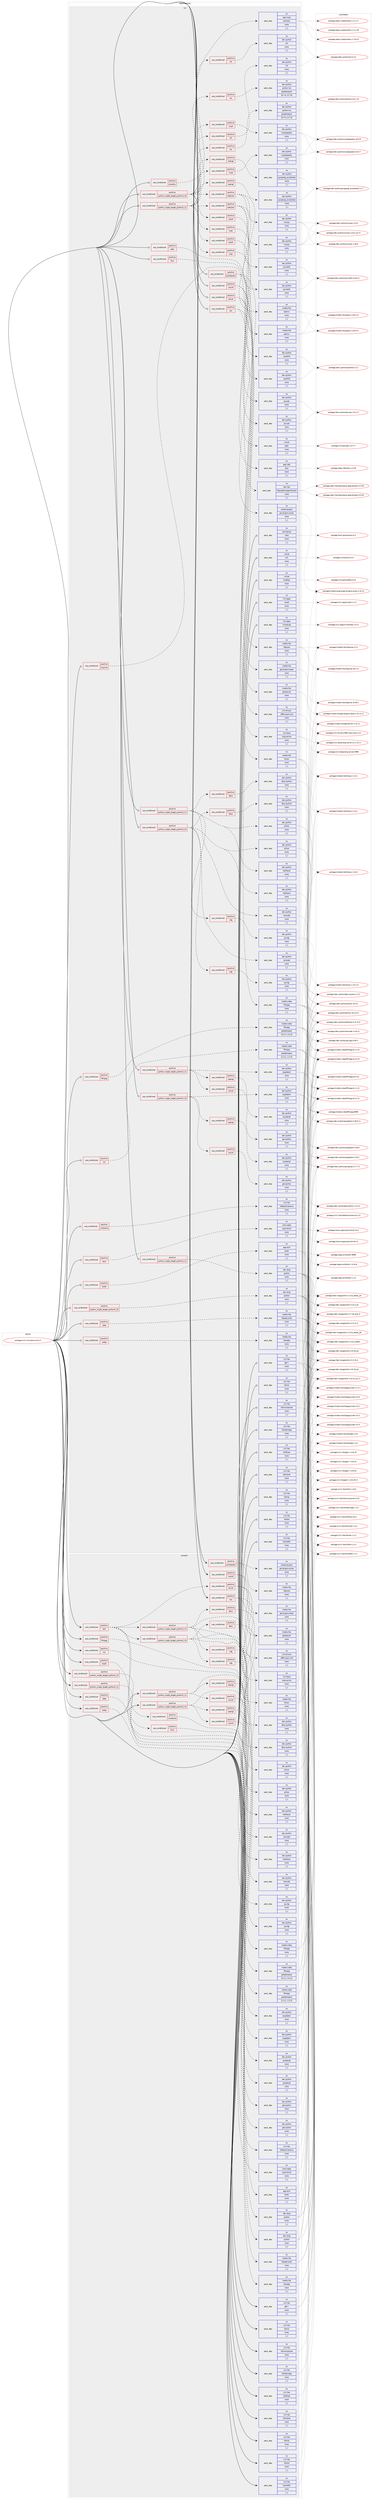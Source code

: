 digraph prolog {

# *************
# Graph options
# *************

newrank=true;
concentrate=true;
compound=true;
graph [rankdir=LR,fontname=Helvetica,fontsize=10,ranksep=1.5];#, ranksep=2.5, nodesep=0.2];
edge  [arrowhead=vee];
node  [fontname=Helvetica,fontsize=10];

# **********
# The ebuild
# **********

subgraph cluster_leftcol {
color=gray;
rank=same;
label=<<i>ebuild</i>>;
id [label="portage://x11-wm/xpra-4.4.6-r2", color=red, width=4, href="../x11-wm/xpra-4.4.6-r2.svg"];
}

# ****************
# The dependencies
# ****************

subgraph cluster_midcol {
color=gray;
label=<<i>dependencies</i>>;
subgraph cluster_compile {
fillcolor="#eeeeee";
style=filled;
label=<<i>compile</i>>;
subgraph cond121188 {
dependency461651 [label=<<TABLE BORDER="0" CELLBORDER="1" CELLSPACING="0" CELLPADDING="4"><TR><TD ROWSPAN="3" CELLPADDING="10">use_conditional</TD></TR><TR><TD>positive</TD></TR><TR><TD>brotli</TD></TR></TABLE>>, shape=none, color=red];
subgraph pack337097 {
dependency461652 [label=<<TABLE BORDER="0" CELLBORDER="1" CELLSPACING="0" CELLPADDING="4" WIDTH="220"><TR><TD ROWSPAN="6" CELLPADDING="30">pack_dep</TD></TR><TR><TD WIDTH="110">no</TD></TR><TR><TD>app-arch</TD></TR><TR><TD>brotli</TD></TR><TR><TD>none</TD></TR><TR><TD>[,,]</TD></TR></TABLE>>, shape=none, color=blue];
}
dependency461651:e -> dependency461652:w [weight=20,style="dashed",arrowhead="vee"];
}
id:e -> dependency461651:w [weight=20,style="solid",arrowhead="vee"];
subgraph cond121189 {
dependency461653 [label=<<TABLE BORDER="0" CELLBORDER="1" CELLSPACING="0" CELLPADDING="4"><TR><TD ROWSPAN="3" CELLPADDING="10">use_conditional</TD></TR><TR><TD>positive</TD></TR><TR><TD>csc</TD></TR></TABLE>>, shape=none, color=red];
subgraph pack337098 {
dependency461654 [label=<<TABLE BORDER="0" CELLBORDER="1" CELLSPACING="0" CELLPADDING="4" WIDTH="220"><TR><TD ROWSPAN="6" CELLPADDING="30">pack_dep</TD></TR><TR><TD WIDTH="110">no</TD></TR><TR><TD>media-video</TD></TR><TR><TD>ffmpeg</TD></TR><TR><TD>greaterequal</TD></TR><TR><TD>[1.2.2,,,1.2.2]</TD></TR></TABLE>>, shape=none, color=blue];
}
dependency461653:e -> dependency461654:w [weight=20,style="dashed",arrowhead="vee"];
}
id:e -> dependency461653:w [weight=20,style="solid",arrowhead="vee"];
subgraph cond121190 {
dependency461655 [label=<<TABLE BORDER="0" CELLBORDER="1" CELLSPACING="0" CELLPADDING="4"><TR><TD ROWSPAN="3" CELLPADDING="10">use_conditional</TD></TR><TR><TD>positive</TD></TR><TR><TD>ffmpeg</TD></TR></TABLE>>, shape=none, color=red];
subgraph pack337099 {
dependency461656 [label=<<TABLE BORDER="0" CELLBORDER="1" CELLSPACING="0" CELLPADDING="4" WIDTH="220"><TR><TD ROWSPAN="6" CELLPADDING="30">pack_dep</TD></TR><TR><TD WIDTH="110">no</TD></TR><TR><TD>media-video</TD></TR><TR><TD>ffmpeg</TD></TR><TR><TD>greaterequal</TD></TR><TR><TD>[3.2.2,,,3.2.2]</TD></TR></TABLE>>, shape=none, color=blue];
}
dependency461655:e -> dependency461656:w [weight=20,style="dashed",arrowhead="vee"];
}
id:e -> dependency461655:w [weight=20,style="solid",arrowhead="vee"];
subgraph cond121191 {
dependency461657 [label=<<TABLE BORDER="0" CELLBORDER="1" CELLSPACING="0" CELLPADDING="4"><TR><TD ROWSPAN="3" CELLPADDING="10">use_conditional</TD></TR><TR><TD>positive</TD></TR><TR><TD>jpeg</TD></TR></TABLE>>, shape=none, color=red];
subgraph pack337100 {
dependency461658 [label=<<TABLE BORDER="0" CELLBORDER="1" CELLSPACING="0" CELLPADDING="4" WIDTH="220"><TR><TD ROWSPAN="6" CELLPADDING="30">pack_dep</TD></TR><TR><TD WIDTH="110">no</TD></TR><TR><TD>media-libs</TD></TR><TR><TD>libjpeg-turbo</TD></TR><TR><TD>none</TD></TR><TR><TD>[,,]</TD></TR></TABLE>>, shape=none, color=blue];
}
dependency461657:e -> dependency461658:w [weight=20,style="dashed",arrowhead="vee"];
}
id:e -> dependency461657:w [weight=20,style="solid",arrowhead="vee"];
subgraph cond121192 {
dependency461659 [label=<<TABLE BORDER="0" CELLBORDER="1" CELLSPACING="0" CELLPADDING="4"><TR><TD ROWSPAN="3" CELLPADDING="10">use_conditional</TD></TR><TR><TD>positive</TD></TR><TR><TD>pulseaudio</TD></TR></TABLE>>, shape=none, color=red];
subgraph pack337101 {
dependency461660 [label=<<TABLE BORDER="0" CELLBORDER="1" CELLSPACING="0" CELLPADDING="4" WIDTH="220"><TR><TD ROWSPAN="6" CELLPADDING="30">pack_dep</TD></TR><TR><TD WIDTH="110">no</TD></TR><TR><TD>media-libs</TD></TR><TR><TD>libpulse</TD></TR><TR><TD>none</TD></TR><TR><TD>[,,]</TD></TR></TABLE>>, shape=none, color=blue];
}
dependency461659:e -> dependency461660:w [weight=20,style="dashed",arrowhead="vee"];
subgraph pack337102 {
dependency461661 [label=<<TABLE BORDER="0" CELLBORDER="1" CELLSPACING="0" CELLPADDING="4" WIDTH="220"><TR><TD ROWSPAN="6" CELLPADDING="30">pack_dep</TD></TR><TR><TD WIDTH="110">no</TD></TR><TR><TD>media-plugins</TD></TR><TR><TD>gst-plugins-pulse</TD></TR><TR><TD>none</TD></TR><TR><TD>[,,]</TD></TR></TABLE>>, shape=none, color=blue];
}
dependency461659:e -> dependency461661:w [weight=20,style="dashed",arrowhead="vee"];
}
id:e -> dependency461659:w [weight=20,style="solid",arrowhead="vee"];
subgraph cond121193 {
dependency461662 [label=<<TABLE BORDER="0" CELLBORDER="1" CELLSPACING="0" CELLPADDING="4"><TR><TD ROWSPAN="3" CELLPADDING="10">use_conditional</TD></TR><TR><TD>positive</TD></TR><TR><TD>python_single_target_python3_10</TD></TR></TABLE>>, shape=none, color=red];
subgraph pack337103 {
dependency461663 [label=<<TABLE BORDER="0" CELLBORDER="1" CELLSPACING="0" CELLPADDING="4" WIDTH="220"><TR><TD ROWSPAN="6" CELLPADDING="30">pack_dep</TD></TR><TR><TD WIDTH="110">no</TD></TR><TR><TD>dev-lang</TD></TR><TR><TD>python</TD></TR><TR><TD>none</TD></TR><TR><TD>[,,]</TD></TR></TABLE>>, shape=none, color=blue];
}
dependency461662:e -> dependency461663:w [weight=20,style="dashed",arrowhead="vee"];
}
id:e -> dependency461662:w [weight=20,style="solid",arrowhead="vee"];
subgraph cond121194 {
dependency461664 [label=<<TABLE BORDER="0" CELLBORDER="1" CELLSPACING="0" CELLPADDING="4"><TR><TD ROWSPAN="3" CELLPADDING="10">use_conditional</TD></TR><TR><TD>positive</TD></TR><TR><TD>python_single_target_python3_10</TD></TR></TABLE>>, shape=none, color=red];
subgraph pack337104 {
dependency461665 [label=<<TABLE BORDER="0" CELLBORDER="1" CELLSPACING="0" CELLPADDING="4" WIDTH="220"><TR><TD ROWSPAN="6" CELLPADDING="30">pack_dep</TD></TR><TR><TD WIDTH="110">no</TD></TR><TR><TD>dev-python</TD></TR><TR><TD>pygobject</TD></TR><TR><TD>none</TD></TR><TR><TD>[,,]</TD></TR></TABLE>>, shape=none, color=blue];
}
dependency461664:e -> dependency461665:w [weight=20,style="dashed",arrowhead="vee"];
subgraph cond121195 {
dependency461666 [label=<<TABLE BORDER="0" CELLBORDER="1" CELLSPACING="0" CELLPADDING="4"><TR><TD ROWSPAN="3" CELLPADDING="10">use_conditional</TD></TR><TR><TD>positive</TD></TR><TR><TD>opengl</TD></TR></TABLE>>, shape=none, color=red];
subgraph pack337105 {
dependency461667 [label=<<TABLE BORDER="0" CELLBORDER="1" CELLSPACING="0" CELLPADDING="4" WIDTH="220"><TR><TD ROWSPAN="6" CELLPADDING="30">pack_dep</TD></TR><TR><TD WIDTH="110">no</TD></TR><TR><TD>dev-python</TD></TR><TR><TD>pyopengl</TD></TR><TR><TD>none</TD></TR><TR><TD>[,,]</TD></TR></TABLE>>, shape=none, color=blue];
}
dependency461666:e -> dependency461667:w [weight=20,style="dashed",arrowhead="vee"];
}
dependency461664:e -> dependency461666:w [weight=20,style="dashed",arrowhead="vee"];
subgraph cond121196 {
dependency461668 [label=<<TABLE BORDER="0" CELLBORDER="1" CELLSPACING="0" CELLPADDING="4"><TR><TD ROWSPAN="3" CELLPADDING="10">use_conditional</TD></TR><TR><TD>positive</TD></TR><TR><TD>sound</TD></TR></TABLE>>, shape=none, color=red];
subgraph pack337106 {
dependency461669 [label=<<TABLE BORDER="0" CELLBORDER="1" CELLSPACING="0" CELLPADDING="4" WIDTH="220"><TR><TD ROWSPAN="6" CELLPADDING="30">pack_dep</TD></TR><TR><TD WIDTH="110">no</TD></TR><TR><TD>dev-python</TD></TR><TR><TD>gst-python</TD></TR><TR><TD>none</TD></TR><TR><TD>[,,]</TD></TR></TABLE>>, shape=none, color=blue];
}
dependency461668:e -> dependency461669:w [weight=20,style="dashed",arrowhead="vee"];
}
dependency461664:e -> dependency461668:w [weight=20,style="dashed",arrowhead="vee"];
}
id:e -> dependency461664:w [weight=20,style="solid",arrowhead="vee"];
subgraph cond121197 {
dependency461670 [label=<<TABLE BORDER="0" CELLBORDER="1" CELLSPACING="0" CELLPADDING="4"><TR><TD ROWSPAN="3" CELLPADDING="10">use_conditional</TD></TR><TR><TD>positive</TD></TR><TR><TD>python_single_target_python3_11</TD></TR></TABLE>>, shape=none, color=red];
subgraph pack337107 {
dependency461671 [label=<<TABLE BORDER="0" CELLBORDER="1" CELLSPACING="0" CELLPADDING="4" WIDTH="220"><TR><TD ROWSPAN="6" CELLPADDING="30">pack_dep</TD></TR><TR><TD WIDTH="110">no</TD></TR><TR><TD>dev-lang</TD></TR><TR><TD>python</TD></TR><TR><TD>none</TD></TR><TR><TD>[,,]</TD></TR></TABLE>>, shape=none, color=blue];
}
dependency461670:e -> dependency461671:w [weight=20,style="dashed",arrowhead="vee"];
}
id:e -> dependency461670:w [weight=20,style="solid",arrowhead="vee"];
subgraph cond121198 {
dependency461672 [label=<<TABLE BORDER="0" CELLBORDER="1" CELLSPACING="0" CELLPADDING="4"><TR><TD ROWSPAN="3" CELLPADDING="10">use_conditional</TD></TR><TR><TD>positive</TD></TR><TR><TD>python_single_target_python3_11</TD></TR></TABLE>>, shape=none, color=red];
subgraph pack337108 {
dependency461673 [label=<<TABLE BORDER="0" CELLBORDER="1" CELLSPACING="0" CELLPADDING="4" WIDTH="220"><TR><TD ROWSPAN="6" CELLPADDING="30">pack_dep</TD></TR><TR><TD WIDTH="110">no</TD></TR><TR><TD>dev-python</TD></TR><TR><TD>pygobject</TD></TR><TR><TD>none</TD></TR><TR><TD>[,,]</TD></TR></TABLE>>, shape=none, color=blue];
}
dependency461672:e -> dependency461673:w [weight=20,style="dashed",arrowhead="vee"];
subgraph cond121199 {
dependency461674 [label=<<TABLE BORDER="0" CELLBORDER="1" CELLSPACING="0" CELLPADDING="4"><TR><TD ROWSPAN="3" CELLPADDING="10">use_conditional</TD></TR><TR><TD>positive</TD></TR><TR><TD>opengl</TD></TR></TABLE>>, shape=none, color=red];
subgraph pack337109 {
dependency461675 [label=<<TABLE BORDER="0" CELLBORDER="1" CELLSPACING="0" CELLPADDING="4" WIDTH="220"><TR><TD ROWSPAN="6" CELLPADDING="30">pack_dep</TD></TR><TR><TD WIDTH="110">no</TD></TR><TR><TD>dev-python</TD></TR><TR><TD>pyopengl</TD></TR><TR><TD>none</TD></TR><TR><TD>[,,]</TD></TR></TABLE>>, shape=none, color=blue];
}
dependency461674:e -> dependency461675:w [weight=20,style="dashed",arrowhead="vee"];
}
dependency461672:e -> dependency461674:w [weight=20,style="dashed",arrowhead="vee"];
subgraph cond121200 {
dependency461676 [label=<<TABLE BORDER="0" CELLBORDER="1" CELLSPACING="0" CELLPADDING="4"><TR><TD ROWSPAN="3" CELLPADDING="10">use_conditional</TD></TR><TR><TD>positive</TD></TR><TR><TD>sound</TD></TR></TABLE>>, shape=none, color=red];
subgraph pack337110 {
dependency461677 [label=<<TABLE BORDER="0" CELLBORDER="1" CELLSPACING="0" CELLPADDING="4" WIDTH="220"><TR><TD ROWSPAN="6" CELLPADDING="30">pack_dep</TD></TR><TR><TD WIDTH="110">no</TD></TR><TR><TD>dev-python</TD></TR><TR><TD>gst-python</TD></TR><TR><TD>none</TD></TR><TR><TD>[,,]</TD></TR></TABLE>>, shape=none, color=blue];
}
dependency461676:e -> dependency461677:w [weight=20,style="dashed",arrowhead="vee"];
}
dependency461672:e -> dependency461676:w [weight=20,style="dashed",arrowhead="vee"];
}
id:e -> dependency461672:w [weight=20,style="solid",arrowhead="vee"];
subgraph cond121201 {
dependency461678 [label=<<TABLE BORDER="0" CELLBORDER="1" CELLSPACING="0" CELLPADDING="4"><TR><TD ROWSPAN="3" CELLPADDING="10">use_conditional</TD></TR><TR><TD>positive</TD></TR><TR><TD>sound</TD></TR></TABLE>>, shape=none, color=red];
subgraph pack337111 {
dependency461679 [label=<<TABLE BORDER="0" CELLBORDER="1" CELLSPACING="0" CELLPADDING="4" WIDTH="220"><TR><TD ROWSPAN="6" CELLPADDING="30">pack_dep</TD></TR><TR><TD WIDTH="110">no</TD></TR><TR><TD>media-libs</TD></TR><TR><TD>gstreamer</TD></TR><TR><TD>none</TD></TR><TR><TD>[,,]</TD></TR></TABLE>>, shape=none, color=blue];
}
dependency461678:e -> dependency461679:w [weight=20,style="dashed",arrowhead="vee"];
subgraph pack337112 {
dependency461680 [label=<<TABLE BORDER="0" CELLBORDER="1" CELLSPACING="0" CELLPADDING="4" WIDTH="220"><TR><TD ROWSPAN="6" CELLPADDING="30">pack_dep</TD></TR><TR><TD WIDTH="110">no</TD></TR><TR><TD>media-libs</TD></TR><TR><TD>gst-plugins-base</TD></TR><TR><TD>none</TD></TR><TR><TD>[,,]</TD></TR></TABLE>>, shape=none, color=blue];
}
dependency461678:e -> dependency461680:w [weight=20,style="dashed",arrowhead="vee"];
}
id:e -> dependency461678:w [weight=20,style="solid",arrowhead="vee"];
subgraph cond121202 {
dependency461681 [label=<<TABLE BORDER="0" CELLBORDER="1" CELLSPACING="0" CELLPADDING="4"><TR><TD ROWSPAN="3" CELLPADDING="10">use_conditional</TD></TR><TR><TD>positive</TD></TR><TR><TD>test</TD></TR></TABLE>>, shape=none, color=red];
subgraph cond121203 {
dependency461682 [label=<<TABLE BORDER="0" CELLBORDER="1" CELLSPACING="0" CELLPADDING="4"><TR><TD ROWSPAN="3" CELLPADDING="10">use_conditional</TD></TR><TR><TD>positive</TD></TR><TR><TD>python_single_target_python3_10</TD></TR></TABLE>>, shape=none, color=red];
subgraph pack337113 {
dependency461683 [label=<<TABLE BORDER="0" CELLBORDER="1" CELLSPACING="0" CELLPADDING="4" WIDTH="220"><TR><TD ROWSPAN="6" CELLPADDING="30">pack_dep</TD></TR><TR><TD WIDTH="110">no</TD></TR><TR><TD>dev-python</TD></TR><TR><TD>netifaces</TD></TR><TR><TD>none</TD></TR><TR><TD>[,,]</TD></TR></TABLE>>, shape=none, color=blue];
}
dependency461682:e -> dependency461683:w [weight=20,style="dashed",arrowhead="vee"];
subgraph pack337114 {
dependency461684 [label=<<TABLE BORDER="0" CELLBORDER="1" CELLSPACING="0" CELLPADDING="4" WIDTH="220"><TR><TD ROWSPAN="6" CELLPADDING="30">pack_dep</TD></TR><TR><TD WIDTH="110">no</TD></TR><TR><TD>dev-python</TD></TR><TR><TD>pillow</TD></TR><TR><TD>none</TD></TR><TR><TD>[,,]</TD></TR></TABLE>>, shape=none, color=blue];
}
dependency461682:e -> dependency461684:w [weight=20,style="dashed",arrowhead="vee"];
subgraph pack337115 {
dependency461685 [label=<<TABLE BORDER="0" CELLBORDER="1" CELLSPACING="0" CELLPADDING="4" WIDTH="220"><TR><TD ROWSPAN="6" CELLPADDING="30">pack_dep</TD></TR><TR><TD WIDTH="110">no</TD></TR><TR><TD>dev-python</TD></TR><TR><TD>rencode</TD></TR><TR><TD>none</TD></TR><TR><TD>[,,]</TD></TR></TABLE>>, shape=none, color=blue];
}
dependency461682:e -> dependency461685:w [weight=20,style="dashed",arrowhead="vee"];
subgraph cond121204 {
dependency461686 [label=<<TABLE BORDER="0" CELLBORDER="1" CELLSPACING="0" CELLPADDING="4"><TR><TD ROWSPAN="3" CELLPADDING="10">use_conditional</TD></TR><TR><TD>positive</TD></TR><TR><TD>dbus</TD></TR></TABLE>>, shape=none, color=red];
subgraph pack337116 {
dependency461687 [label=<<TABLE BORDER="0" CELLBORDER="1" CELLSPACING="0" CELLPADDING="4" WIDTH="220"><TR><TD ROWSPAN="6" CELLPADDING="30">pack_dep</TD></TR><TR><TD WIDTH="110">no</TD></TR><TR><TD>dev-python</TD></TR><TR><TD>dbus-python</TD></TR><TR><TD>none</TD></TR><TR><TD>[,,]</TD></TR></TABLE>>, shape=none, color=blue];
}
dependency461686:e -> dependency461687:w [weight=20,style="dashed",arrowhead="vee"];
}
dependency461682:e -> dependency461686:w [weight=20,style="dashed",arrowhead="vee"];
subgraph cond121205 {
dependency461688 [label=<<TABLE BORDER="0" CELLBORDER="1" CELLSPACING="0" CELLPADDING="4"><TR><TD ROWSPAN="3" CELLPADDING="10">use_conditional</TD></TR><TR><TD>positive</TD></TR><TR><TD>xdg</TD></TR></TABLE>>, shape=none, color=red];
subgraph pack337117 {
dependency461689 [label=<<TABLE BORDER="0" CELLBORDER="1" CELLSPACING="0" CELLPADDING="4" WIDTH="220"><TR><TD ROWSPAN="6" CELLPADDING="30">pack_dep</TD></TR><TR><TD WIDTH="110">no</TD></TR><TR><TD>dev-python</TD></TR><TR><TD>pyxdg</TD></TR><TR><TD>none</TD></TR><TR><TD>[,,]</TD></TR></TABLE>>, shape=none, color=blue];
}
dependency461688:e -> dependency461689:w [weight=20,style="dashed",arrowhead="vee"];
}
dependency461682:e -> dependency461688:w [weight=20,style="dashed",arrowhead="vee"];
}
dependency461681:e -> dependency461682:w [weight=20,style="dashed",arrowhead="vee"];
subgraph cond121206 {
dependency461690 [label=<<TABLE BORDER="0" CELLBORDER="1" CELLSPACING="0" CELLPADDING="4"><TR><TD ROWSPAN="3" CELLPADDING="10">use_conditional</TD></TR><TR><TD>positive</TD></TR><TR><TD>python_single_target_python3_11</TD></TR></TABLE>>, shape=none, color=red];
subgraph pack337118 {
dependency461691 [label=<<TABLE BORDER="0" CELLBORDER="1" CELLSPACING="0" CELLPADDING="4" WIDTH="220"><TR><TD ROWSPAN="6" CELLPADDING="30">pack_dep</TD></TR><TR><TD WIDTH="110">no</TD></TR><TR><TD>dev-python</TD></TR><TR><TD>netifaces</TD></TR><TR><TD>none</TD></TR><TR><TD>[,,]</TD></TR></TABLE>>, shape=none, color=blue];
}
dependency461690:e -> dependency461691:w [weight=20,style="dashed",arrowhead="vee"];
subgraph pack337119 {
dependency461692 [label=<<TABLE BORDER="0" CELLBORDER="1" CELLSPACING="0" CELLPADDING="4" WIDTH="220"><TR><TD ROWSPAN="6" CELLPADDING="30">pack_dep</TD></TR><TR><TD WIDTH="110">no</TD></TR><TR><TD>dev-python</TD></TR><TR><TD>pillow</TD></TR><TR><TD>none</TD></TR><TR><TD>[,,]</TD></TR></TABLE>>, shape=none, color=blue];
}
dependency461690:e -> dependency461692:w [weight=20,style="dashed",arrowhead="vee"];
subgraph pack337120 {
dependency461693 [label=<<TABLE BORDER="0" CELLBORDER="1" CELLSPACING="0" CELLPADDING="4" WIDTH="220"><TR><TD ROWSPAN="6" CELLPADDING="30">pack_dep</TD></TR><TR><TD WIDTH="110">no</TD></TR><TR><TD>dev-python</TD></TR><TR><TD>rencode</TD></TR><TR><TD>none</TD></TR><TR><TD>[,,]</TD></TR></TABLE>>, shape=none, color=blue];
}
dependency461690:e -> dependency461693:w [weight=20,style="dashed",arrowhead="vee"];
subgraph cond121207 {
dependency461694 [label=<<TABLE BORDER="0" CELLBORDER="1" CELLSPACING="0" CELLPADDING="4"><TR><TD ROWSPAN="3" CELLPADDING="10">use_conditional</TD></TR><TR><TD>positive</TD></TR><TR><TD>dbus</TD></TR></TABLE>>, shape=none, color=red];
subgraph pack337121 {
dependency461695 [label=<<TABLE BORDER="0" CELLBORDER="1" CELLSPACING="0" CELLPADDING="4" WIDTH="220"><TR><TD ROWSPAN="6" CELLPADDING="30">pack_dep</TD></TR><TR><TD WIDTH="110">no</TD></TR><TR><TD>dev-python</TD></TR><TR><TD>dbus-python</TD></TR><TR><TD>none</TD></TR><TR><TD>[,,]</TD></TR></TABLE>>, shape=none, color=blue];
}
dependency461694:e -> dependency461695:w [weight=20,style="dashed",arrowhead="vee"];
}
dependency461690:e -> dependency461694:w [weight=20,style="dashed",arrowhead="vee"];
subgraph cond121208 {
dependency461696 [label=<<TABLE BORDER="0" CELLBORDER="1" CELLSPACING="0" CELLPADDING="4"><TR><TD ROWSPAN="3" CELLPADDING="10">use_conditional</TD></TR><TR><TD>positive</TD></TR><TR><TD>xdg</TD></TR></TABLE>>, shape=none, color=red];
subgraph pack337122 {
dependency461697 [label=<<TABLE BORDER="0" CELLBORDER="1" CELLSPACING="0" CELLPADDING="4" WIDTH="220"><TR><TD ROWSPAN="6" CELLPADDING="30">pack_dep</TD></TR><TR><TD WIDTH="110">no</TD></TR><TR><TD>dev-python</TD></TR><TR><TD>pyxdg</TD></TR><TR><TD>none</TD></TR><TR><TD>[,,]</TD></TR></TABLE>>, shape=none, color=blue];
}
dependency461696:e -> dependency461697:w [weight=20,style="dashed",arrowhead="vee"];
}
dependency461690:e -> dependency461696:w [weight=20,style="dashed",arrowhead="vee"];
}
dependency461681:e -> dependency461690:w [weight=20,style="dashed",arrowhead="vee"];
subgraph cond121209 {
dependency461698 [label=<<TABLE BORDER="0" CELLBORDER="1" CELLSPACING="0" CELLPADDING="4"><TR><TD ROWSPAN="3" CELLPADDING="10">use_conditional</TD></TR><TR><TD>positive</TD></TR><TR><TD>html</TD></TR></TABLE>>, shape=none, color=red];
subgraph pack337123 {
dependency461699 [label=<<TABLE BORDER="0" CELLBORDER="1" CELLSPACING="0" CELLPADDING="4" WIDTH="220"><TR><TD ROWSPAN="6" CELLPADDING="30">pack_dep</TD></TR><TR><TD WIDTH="110">no</TD></TR><TR><TD>www-apps</TD></TR><TR><TD>xpra-html5</TD></TR><TR><TD>none</TD></TR><TR><TD>[,,]</TD></TR></TABLE>>, shape=none, color=blue];
}
dependency461698:e -> dependency461699:w [weight=20,style="dashed",arrowhead="vee"];
}
dependency461681:e -> dependency461698:w [weight=20,style="dashed",arrowhead="vee"];
subgraph cond121210 {
dependency461700 [label=<<TABLE BORDER="0" CELLBORDER="1" CELLSPACING="0" CELLPADDING="4"><TR><TD ROWSPAN="3" CELLPADDING="10">use_conditional</TD></TR><TR><TD>positive</TD></TR><TR><TD>server</TD></TR></TABLE>>, shape=none, color=red];
subgraph pack337124 {
dependency461701 [label=<<TABLE BORDER="0" CELLBORDER="1" CELLSPACING="0" CELLPADDING="4" WIDTH="220"><TR><TD ROWSPAN="6" CELLPADDING="30">pack_dep</TD></TR><TR><TD WIDTH="110">no</TD></TR><TR><TD>x11-base</TD></TR><TR><TD>xorg-server</TD></TR><TR><TD>none</TD></TR><TR><TD>[,,]</TD></TR></TABLE>>, shape=none, color=blue];
}
dependency461700:e -> dependency461701:w [weight=20,style="dashed",arrowhead="vee"];
subgraph pack337125 {
dependency461702 [label=<<TABLE BORDER="0" CELLBORDER="1" CELLSPACING="0" CELLPADDING="4" WIDTH="220"><TR><TD ROWSPAN="6" CELLPADDING="30">pack_dep</TD></TR><TR><TD WIDTH="110">no</TD></TR><TR><TD>x11-drivers</TD></TR><TR><TD>xf86-input-void</TD></TR><TR><TD>none</TD></TR><TR><TD>[,,]</TD></TR></TABLE>>, shape=none, color=blue];
}
dependency461700:e -> dependency461702:w [weight=20,style="dashed",arrowhead="vee"];
}
dependency461681:e -> dependency461700:w [weight=20,style="dashed",arrowhead="vee"];
subgraph cond121211 {
dependency461703 [label=<<TABLE BORDER="0" CELLBORDER="1" CELLSPACING="0" CELLPADDING="4"><TR><TD ROWSPAN="3" CELLPADDING="10">use_conditional</TD></TR><TR><TD>positive</TD></TR><TR><TD>xinerama</TD></TR></TABLE>>, shape=none, color=red];
subgraph pack337126 {
dependency461704 [label=<<TABLE BORDER="0" CELLBORDER="1" CELLSPACING="0" CELLPADDING="4" WIDTH="220"><TR><TD ROWSPAN="6" CELLPADDING="30">pack_dep</TD></TR><TR><TD WIDTH="110">no</TD></TR><TR><TD>x11-libs</TD></TR><TR><TD>libfakeXinerama</TD></TR><TR><TD>none</TD></TR><TR><TD>[,,]</TD></TR></TABLE>>, shape=none, color=blue];
}
dependency461703:e -> dependency461704:w [weight=20,style="dashed",arrowhead="vee"];
}
dependency461681:e -> dependency461703:w [weight=20,style="dashed",arrowhead="vee"];
}
id:e -> dependency461681:w [weight=20,style="solid",arrowhead="vee"];
subgraph cond121212 {
dependency461705 [label=<<TABLE BORDER="0" CELLBORDER="1" CELLSPACING="0" CELLPADDING="4"><TR><TD ROWSPAN="3" CELLPADDING="10">use_conditional</TD></TR><TR><TD>positive</TD></TR><TR><TD>vpx</TD></TR></TABLE>>, shape=none, color=red];
subgraph pack337127 {
dependency461706 [label=<<TABLE BORDER="0" CELLBORDER="1" CELLSPACING="0" CELLPADDING="4" WIDTH="220"><TR><TD ROWSPAN="6" CELLPADDING="30">pack_dep</TD></TR><TR><TD WIDTH="110">no</TD></TR><TR><TD>media-libs</TD></TR><TR><TD>libvpx</TD></TR><TR><TD>none</TD></TR><TR><TD>[,,]</TD></TR></TABLE>>, shape=none, color=blue];
}
dependency461705:e -> dependency461706:w [weight=20,style="dashed",arrowhead="vee"];
subgraph pack337128 {
dependency461707 [label=<<TABLE BORDER="0" CELLBORDER="1" CELLSPACING="0" CELLPADDING="4" WIDTH="220"><TR><TD ROWSPAN="6" CELLPADDING="30">pack_dep</TD></TR><TR><TD WIDTH="110">no</TD></TR><TR><TD>media-video</TD></TR><TR><TD>ffmpeg</TD></TR><TR><TD>none</TD></TR><TR><TD>[,,]</TD></TR></TABLE>>, shape=none, color=blue];
}
dependency461705:e -> dependency461707:w [weight=20,style="dashed",arrowhead="vee"];
}
id:e -> dependency461705:w [weight=20,style="solid",arrowhead="vee"];
subgraph cond121213 {
dependency461708 [label=<<TABLE BORDER="0" CELLBORDER="1" CELLSPACING="0" CELLPADDING="4"><TR><TD ROWSPAN="3" CELLPADDING="10">use_conditional</TD></TR><TR><TD>positive</TD></TR><TR><TD>webp</TD></TR></TABLE>>, shape=none, color=red];
subgraph pack337129 {
dependency461709 [label=<<TABLE BORDER="0" CELLBORDER="1" CELLSPACING="0" CELLPADDING="4" WIDTH="220"><TR><TD ROWSPAN="6" CELLPADDING="30">pack_dep</TD></TR><TR><TD WIDTH="110">no</TD></TR><TR><TD>media-libs</TD></TR><TR><TD>libwebp</TD></TR><TR><TD>none</TD></TR><TR><TD>[,,]</TD></TR></TABLE>>, shape=none, color=blue];
}
dependency461708:e -> dependency461709:w [weight=20,style="dashed",arrowhead="vee"];
}
id:e -> dependency461708:w [weight=20,style="solid",arrowhead="vee"];
subgraph pack337130 {
dependency461710 [label=<<TABLE BORDER="0" CELLBORDER="1" CELLSPACING="0" CELLPADDING="4" WIDTH="220"><TR><TD ROWSPAN="6" CELLPADDING="30">pack_dep</TD></TR><TR><TD WIDTH="110">no</TD></TR><TR><TD>x11-libs</TD></TR><TR><TD>gtk+</TD></TR><TR><TD>none</TD></TR><TR><TD>[,,]</TD></TR></TABLE>>, shape=none, color=blue];
}
id:e -> dependency461710:w [weight=20,style="solid",arrowhead="vee"];
subgraph pack337131 {
dependency461711 [label=<<TABLE BORDER="0" CELLBORDER="1" CELLSPACING="0" CELLPADDING="4" WIDTH="220"><TR><TD ROWSPAN="6" CELLPADDING="30">pack_dep</TD></TR><TR><TD WIDTH="110">no</TD></TR><TR><TD>x11-libs</TD></TR><TR><TD>libX11</TD></TR><TR><TD>none</TD></TR><TR><TD>[,,]</TD></TR></TABLE>>, shape=none, color=blue];
}
id:e -> dependency461711:w [weight=20,style="solid",arrowhead="vee"];
subgraph pack337132 {
dependency461712 [label=<<TABLE BORDER="0" CELLBORDER="1" CELLSPACING="0" CELLPADDING="4" WIDTH="220"><TR><TD ROWSPAN="6" CELLPADDING="30">pack_dep</TD></TR><TR><TD WIDTH="110">no</TD></TR><TR><TD>x11-libs</TD></TR><TR><TD>libXcomposite</TD></TR><TR><TD>none</TD></TR><TR><TD>[,,]</TD></TR></TABLE>>, shape=none, color=blue];
}
id:e -> dependency461712:w [weight=20,style="solid",arrowhead="vee"];
subgraph pack337133 {
dependency461713 [label=<<TABLE BORDER="0" CELLBORDER="1" CELLSPACING="0" CELLPADDING="4" WIDTH="220"><TR><TD ROWSPAN="6" CELLPADDING="30">pack_dep</TD></TR><TR><TD WIDTH="110">no</TD></TR><TR><TD>x11-libs</TD></TR><TR><TD>libXdamage</TD></TR><TR><TD>none</TD></TR><TR><TD>[,,]</TD></TR></TABLE>>, shape=none, color=blue];
}
id:e -> dependency461713:w [weight=20,style="solid",arrowhead="vee"];
subgraph pack337134 {
dependency461714 [label=<<TABLE BORDER="0" CELLBORDER="1" CELLSPACING="0" CELLPADDING="4" WIDTH="220"><TR><TD ROWSPAN="6" CELLPADDING="30">pack_dep</TD></TR><TR><TD WIDTH="110">no</TD></TR><TR><TD>x11-libs</TD></TR><TR><TD>libXfixes</TD></TR><TR><TD>none</TD></TR><TR><TD>[,,]</TD></TR></TABLE>>, shape=none, color=blue];
}
id:e -> dependency461714:w [weight=20,style="solid",arrowhead="vee"];
subgraph pack337135 {
dependency461715 [label=<<TABLE BORDER="0" CELLBORDER="1" CELLSPACING="0" CELLPADDING="4" WIDTH="220"><TR><TD ROWSPAN="6" CELLPADDING="30">pack_dep</TD></TR><TR><TD WIDTH="110">no</TD></TR><TR><TD>x11-libs</TD></TR><TR><TD>libXrandr</TD></TR><TR><TD>none</TD></TR><TR><TD>[,,]</TD></TR></TABLE>>, shape=none, color=blue];
}
id:e -> dependency461715:w [weight=20,style="solid",arrowhead="vee"];
subgraph pack337136 {
dependency461716 [label=<<TABLE BORDER="0" CELLBORDER="1" CELLSPACING="0" CELLPADDING="4" WIDTH="220"><TR><TD ROWSPAN="6" CELLPADDING="30">pack_dep</TD></TR><TR><TD WIDTH="110">no</TD></TR><TR><TD>x11-libs</TD></TR><TR><TD>libXres</TD></TR><TR><TD>none</TD></TR><TR><TD>[,,]</TD></TR></TABLE>>, shape=none, color=blue];
}
id:e -> dependency461716:w [weight=20,style="solid",arrowhead="vee"];
subgraph pack337137 {
dependency461717 [label=<<TABLE BORDER="0" CELLBORDER="1" CELLSPACING="0" CELLPADDING="4" WIDTH="220"><TR><TD ROWSPAN="6" CELLPADDING="30">pack_dep</TD></TR><TR><TD WIDTH="110">no</TD></TR><TR><TD>x11-libs</TD></TR><TR><TD>libXtst</TD></TR><TR><TD>none</TD></TR><TR><TD>[,,]</TD></TR></TABLE>>, shape=none, color=blue];
}
id:e -> dependency461717:w [weight=20,style="solid",arrowhead="vee"];
subgraph pack337138 {
dependency461718 [label=<<TABLE BORDER="0" CELLBORDER="1" CELLSPACING="0" CELLPADDING="4" WIDTH="220"><TR><TD ROWSPAN="6" CELLPADDING="30">pack_dep</TD></TR><TR><TD WIDTH="110">no</TD></TR><TR><TD>x11-libs</TD></TR><TR><TD>libxkbfile</TD></TR><TR><TD>none</TD></TR><TR><TD>[,,]</TD></TR></TABLE>>, shape=none, color=blue];
}
id:e -> dependency461718:w [weight=20,style="solid",arrowhead="vee"];
}
subgraph cluster_compileandrun {
fillcolor="#eeeeee";
style=filled;
label=<<i>compile and run</i>>;
}
subgraph cluster_run {
fillcolor="#eeeeee";
style=filled;
label=<<i>run</i>>;
subgraph cond121214 {
dependency461719 [label=<<TABLE BORDER="0" CELLBORDER="1" CELLSPACING="0" CELLPADDING="4"><TR><TD ROWSPAN="3" CELLPADDING="10">use_conditional</TD></TR><TR><TD>positive</TD></TR><TR><TD>brotli</TD></TR></TABLE>>, shape=none, color=red];
subgraph pack337139 {
dependency461720 [label=<<TABLE BORDER="0" CELLBORDER="1" CELLSPACING="0" CELLPADDING="4" WIDTH="220"><TR><TD ROWSPAN="6" CELLPADDING="30">pack_dep</TD></TR><TR><TD WIDTH="110">no</TD></TR><TR><TD>app-arch</TD></TR><TR><TD>brotli</TD></TR><TR><TD>none</TD></TR><TR><TD>[,,]</TD></TR></TABLE>>, shape=none, color=blue];
}
dependency461719:e -> dependency461720:w [weight=20,style="dashed",arrowhead="vee"];
}
id:e -> dependency461719:w [weight=20,style="solid",arrowhead="odot"];
subgraph cond121215 {
dependency461721 [label=<<TABLE BORDER="0" CELLBORDER="1" CELLSPACING="0" CELLPADDING="4"><TR><TD ROWSPAN="3" CELLPADDING="10">use_conditional</TD></TR><TR><TD>positive</TD></TR><TR><TD>csc</TD></TR></TABLE>>, shape=none, color=red];
subgraph pack337140 {
dependency461722 [label=<<TABLE BORDER="0" CELLBORDER="1" CELLSPACING="0" CELLPADDING="4" WIDTH="220"><TR><TD ROWSPAN="6" CELLPADDING="30">pack_dep</TD></TR><TR><TD WIDTH="110">no</TD></TR><TR><TD>media-video</TD></TR><TR><TD>ffmpeg</TD></TR><TR><TD>greaterequal</TD></TR><TR><TD>[1.2.2,,,1.2.2]</TD></TR></TABLE>>, shape=none, color=blue];
}
dependency461721:e -> dependency461722:w [weight=20,style="dashed",arrowhead="vee"];
}
id:e -> dependency461721:w [weight=20,style="solid",arrowhead="odot"];
subgraph cond121216 {
dependency461723 [label=<<TABLE BORDER="0" CELLBORDER="1" CELLSPACING="0" CELLPADDING="4"><TR><TD ROWSPAN="3" CELLPADDING="10">use_conditional</TD></TR><TR><TD>positive</TD></TR><TR><TD>ffmpeg</TD></TR></TABLE>>, shape=none, color=red];
subgraph pack337141 {
dependency461724 [label=<<TABLE BORDER="0" CELLBORDER="1" CELLSPACING="0" CELLPADDING="4" WIDTH="220"><TR><TD ROWSPAN="6" CELLPADDING="30">pack_dep</TD></TR><TR><TD WIDTH="110">no</TD></TR><TR><TD>media-video</TD></TR><TR><TD>ffmpeg</TD></TR><TR><TD>greaterequal</TD></TR><TR><TD>[3.2.2,,,3.2.2]</TD></TR></TABLE>>, shape=none, color=blue];
}
dependency461723:e -> dependency461724:w [weight=20,style="dashed",arrowhead="vee"];
}
id:e -> dependency461723:w [weight=20,style="solid",arrowhead="odot"];
subgraph cond121217 {
dependency461725 [label=<<TABLE BORDER="0" CELLBORDER="1" CELLSPACING="0" CELLPADDING="4"><TR><TD ROWSPAN="3" CELLPADDING="10">use_conditional</TD></TR><TR><TD>positive</TD></TR><TR><TD>html</TD></TR></TABLE>>, shape=none, color=red];
subgraph pack337142 {
dependency461726 [label=<<TABLE BORDER="0" CELLBORDER="1" CELLSPACING="0" CELLPADDING="4" WIDTH="220"><TR><TD ROWSPAN="6" CELLPADDING="30">pack_dep</TD></TR><TR><TD WIDTH="110">no</TD></TR><TR><TD>www-apps</TD></TR><TR><TD>xpra-html5</TD></TR><TR><TD>none</TD></TR><TR><TD>[,,]</TD></TR></TABLE>>, shape=none, color=blue];
}
dependency461725:e -> dependency461726:w [weight=20,style="dashed",arrowhead="vee"];
}
id:e -> dependency461725:w [weight=20,style="solid",arrowhead="odot"];
subgraph cond121218 {
dependency461727 [label=<<TABLE BORDER="0" CELLBORDER="1" CELLSPACING="0" CELLPADDING="4"><TR><TD ROWSPAN="3" CELLPADDING="10">use_conditional</TD></TR><TR><TD>positive</TD></TR><TR><TD>ibus</TD></TR></TABLE>>, shape=none, color=red];
subgraph pack337143 {
dependency461728 [label=<<TABLE BORDER="0" CELLBORDER="1" CELLSPACING="0" CELLPADDING="4" WIDTH="220"><TR><TD ROWSPAN="6" CELLPADDING="30">pack_dep</TD></TR><TR><TD WIDTH="110">no</TD></TR><TR><TD>app-i18n</TD></TR><TR><TD>ibus</TD></TR><TR><TD>none</TD></TR><TR><TD>[,,]</TD></TR></TABLE>>, shape=none, color=blue];
}
dependency461727:e -> dependency461728:w [weight=20,style="dashed",arrowhead="vee"];
}
id:e -> dependency461727:w [weight=20,style="solid",arrowhead="odot"];
subgraph cond121219 {
dependency461729 [label=<<TABLE BORDER="0" CELLBORDER="1" CELLSPACING="0" CELLPADDING="4"><TR><TD ROWSPAN="3" CELLPADDING="10">use_conditional</TD></TR><TR><TD>positive</TD></TR><TR><TD>jpeg</TD></TR></TABLE>>, shape=none, color=red];
subgraph pack337144 {
dependency461730 [label=<<TABLE BORDER="0" CELLBORDER="1" CELLSPACING="0" CELLPADDING="4" WIDTH="220"><TR><TD ROWSPAN="6" CELLPADDING="30">pack_dep</TD></TR><TR><TD WIDTH="110">no</TD></TR><TR><TD>media-libs</TD></TR><TR><TD>libjpeg-turbo</TD></TR><TR><TD>none</TD></TR><TR><TD>[,,]</TD></TR></TABLE>>, shape=none, color=blue];
}
dependency461729:e -> dependency461730:w [weight=20,style="dashed",arrowhead="vee"];
}
id:e -> dependency461729:w [weight=20,style="solid",arrowhead="odot"];
subgraph cond121220 {
dependency461731 [label=<<TABLE BORDER="0" CELLBORDER="1" CELLSPACING="0" CELLPADDING="4"><TR><TD ROWSPAN="3" CELLPADDING="10">use_conditional</TD></TR><TR><TD>positive</TD></TR><TR><TD>pinentry</TD></TR></TABLE>>, shape=none, color=red];
subgraph pack337145 {
dependency461732 [label=<<TABLE BORDER="0" CELLBORDER="1" CELLSPACING="0" CELLPADDING="4" WIDTH="220"><TR><TD ROWSPAN="6" CELLPADDING="30">pack_dep</TD></TR><TR><TD WIDTH="110">no</TD></TR><TR><TD>app-crypt</TD></TR><TR><TD>pinentry</TD></TR><TR><TD>none</TD></TR><TR><TD>[,,]</TD></TR></TABLE>>, shape=none, color=blue];
}
dependency461731:e -> dependency461732:w [weight=20,style="dashed",arrowhead="vee"];
}
id:e -> dependency461731:w [weight=20,style="solid",arrowhead="odot"];
subgraph cond121221 {
dependency461733 [label=<<TABLE BORDER="0" CELLBORDER="1" CELLSPACING="0" CELLPADDING="4"><TR><TD ROWSPAN="3" CELLPADDING="10">use_conditional</TD></TR><TR><TD>positive</TD></TR><TR><TD>pulseaudio</TD></TR></TABLE>>, shape=none, color=red];
subgraph pack337146 {
dependency461734 [label=<<TABLE BORDER="0" CELLBORDER="1" CELLSPACING="0" CELLPADDING="4" WIDTH="220"><TR><TD ROWSPAN="6" CELLPADDING="30">pack_dep</TD></TR><TR><TD WIDTH="110">no</TD></TR><TR><TD>media-libs</TD></TR><TR><TD>libpulse</TD></TR><TR><TD>none</TD></TR><TR><TD>[,,]</TD></TR></TABLE>>, shape=none, color=blue];
}
dependency461733:e -> dependency461734:w [weight=20,style="dashed",arrowhead="vee"];
subgraph pack337147 {
dependency461735 [label=<<TABLE BORDER="0" CELLBORDER="1" CELLSPACING="0" CELLPADDING="4" WIDTH="220"><TR><TD ROWSPAN="6" CELLPADDING="30">pack_dep</TD></TR><TR><TD WIDTH="110">no</TD></TR><TR><TD>media-plugins</TD></TR><TR><TD>gst-plugins-pulse</TD></TR><TR><TD>none</TD></TR><TR><TD>[,,]</TD></TR></TABLE>>, shape=none, color=blue];
}
dependency461733:e -> dependency461735:w [weight=20,style="dashed",arrowhead="vee"];
}
id:e -> dependency461733:w [weight=20,style="solid",arrowhead="odot"];
subgraph cond121222 {
dependency461736 [label=<<TABLE BORDER="0" CELLBORDER="1" CELLSPACING="0" CELLPADDING="4"><TR><TD ROWSPAN="3" CELLPADDING="10">use_conditional</TD></TR><TR><TD>positive</TD></TR><TR><TD>python_single_target_python3_10</TD></TR></TABLE>>, shape=none, color=red];
subgraph cond121223 {
dependency461737 [label=<<TABLE BORDER="0" CELLBORDER="1" CELLSPACING="0" CELLPADDING="4"><TR><TD ROWSPAN="3" CELLPADDING="10">use_conditional</TD></TR><TR><TD>positive</TD></TR><TR><TD>crypt</TD></TR></TABLE>>, shape=none, color=red];
subgraph pack337148 {
dependency461738 [label=<<TABLE BORDER="0" CELLBORDER="1" CELLSPACING="0" CELLPADDING="4" WIDTH="220"><TR><TD ROWSPAN="6" CELLPADDING="30">pack_dep</TD></TR><TR><TD WIDTH="110">no</TD></TR><TR><TD>dev-python</TD></TR><TR><TD>cryptography</TD></TR><TR><TD>none</TD></TR><TR><TD>[,,]</TD></TR></TABLE>>, shape=none, color=blue];
}
dependency461737:e -> dependency461738:w [weight=20,style="dashed",arrowhead="vee"];
}
dependency461736:e -> dependency461737:w [weight=20,style="dashed",arrowhead="vee"];
subgraph cond121224 {
dependency461739 [label=<<TABLE BORDER="0" CELLBORDER="1" CELLSPACING="0" CELLPADDING="4"><TR><TD ROWSPAN="3" CELLPADDING="10">use_conditional</TD></TR><TR><TD>positive</TD></TR><TR><TD>cups</TD></TR></TABLE>>, shape=none, color=red];
subgraph pack337149 {
dependency461740 [label=<<TABLE BORDER="0" CELLBORDER="1" CELLSPACING="0" CELLPADDING="4" WIDTH="220"><TR><TD ROWSPAN="6" CELLPADDING="30">pack_dep</TD></TR><TR><TD WIDTH="110">no</TD></TR><TR><TD>dev-python</TD></TR><TR><TD>pycups</TD></TR><TR><TD>none</TD></TR><TR><TD>[,,]</TD></TR></TABLE>>, shape=none, color=blue];
}
dependency461739:e -> dependency461740:w [weight=20,style="dashed",arrowhead="vee"];
}
dependency461736:e -> dependency461739:w [weight=20,style="dashed",arrowhead="vee"];
subgraph cond121225 {
dependency461741 [label=<<TABLE BORDER="0" CELLBORDER="1" CELLSPACING="0" CELLPADDING="4"><TR><TD ROWSPAN="3" CELLPADDING="10">use_conditional</TD></TR><TR><TD>positive</TD></TR><TR><TD>lz4</TD></TR></TABLE>>, shape=none, color=red];
subgraph pack337150 {
dependency461742 [label=<<TABLE BORDER="0" CELLBORDER="1" CELLSPACING="0" CELLPADDING="4" WIDTH="220"><TR><TD ROWSPAN="6" CELLPADDING="30">pack_dep</TD></TR><TR><TD WIDTH="110">no</TD></TR><TR><TD>dev-python</TD></TR><TR><TD>lz4</TD></TR><TR><TD>none</TD></TR><TR><TD>[,,]</TD></TR></TABLE>>, shape=none, color=blue];
}
dependency461741:e -> dependency461742:w [weight=20,style="dashed",arrowhead="vee"];
}
dependency461736:e -> dependency461741:w [weight=20,style="dashed",arrowhead="vee"];
subgraph cond121226 {
dependency461743 [label=<<TABLE BORDER="0" CELLBORDER="1" CELLSPACING="0" CELLPADDING="4"><TR><TD ROWSPAN="3" CELLPADDING="10">use_conditional</TD></TR><TR><TD>positive</TD></TR><TR><TD>lzo</TD></TR></TABLE>>, shape=none, color=red];
subgraph pack337151 {
dependency461744 [label=<<TABLE BORDER="0" CELLBORDER="1" CELLSPACING="0" CELLPADDING="4" WIDTH="220"><TR><TD ROWSPAN="6" CELLPADDING="30">pack_dep</TD></TR><TR><TD WIDTH="110">no</TD></TR><TR><TD>dev-python</TD></TR><TR><TD>python-lzo</TD></TR><TR><TD>greaterequal</TD></TR><TR><TD>[0.7.0,,,0.7.0]</TD></TR></TABLE>>, shape=none, color=blue];
}
dependency461743:e -> dependency461744:w [weight=20,style="dashed",arrowhead="vee"];
}
dependency461736:e -> dependency461743:w [weight=20,style="dashed",arrowhead="vee"];
subgraph cond121227 {
dependency461745 [label=<<TABLE BORDER="0" CELLBORDER="1" CELLSPACING="0" CELLPADDING="4"><TR><TD ROWSPAN="3" CELLPADDING="10">use_conditional</TD></TR><TR><TD>positive</TD></TR><TR><TD>oauth</TD></TR></TABLE>>, shape=none, color=red];
subgraph pack337152 {
dependency461746 [label=<<TABLE BORDER="0" CELLBORDER="1" CELLSPACING="0" CELLPADDING="4" WIDTH="220"><TR><TD ROWSPAN="6" CELLPADDING="30">pack_dep</TD></TR><TR><TD WIDTH="110">no</TD></TR><TR><TD>dev-python</TD></TR><TR><TD>oauthlib</TD></TR><TR><TD>none</TD></TR><TR><TD>[,,]</TD></TR></TABLE>>, shape=none, color=blue];
}
dependency461745:e -> dependency461746:w [weight=20,style="dashed",arrowhead="vee"];
}
dependency461736:e -> dependency461745:w [weight=20,style="dashed",arrowhead="vee"];
subgraph cond121228 {
dependency461747 [label=<<TABLE BORDER="0" CELLBORDER="1" CELLSPACING="0" CELLPADDING="4"><TR><TD ROWSPAN="3" CELLPADDING="10">use_conditional</TD></TR><TR><TD>positive</TD></TR><TR><TD>opengl</TD></TR></TABLE>>, shape=none, color=red];
subgraph pack337153 {
dependency461748 [label=<<TABLE BORDER="0" CELLBORDER="1" CELLSPACING="0" CELLPADDING="4" WIDTH="220"><TR><TD ROWSPAN="6" CELLPADDING="30">pack_dep</TD></TR><TR><TD WIDTH="110">no</TD></TR><TR><TD>dev-python</TD></TR><TR><TD>pyopengl_accelerate</TD></TR><TR><TD>none</TD></TR><TR><TD>[,,]</TD></TR></TABLE>>, shape=none, color=blue];
}
dependency461747:e -> dependency461748:w [weight=20,style="dashed",arrowhead="vee"];
}
dependency461736:e -> dependency461747:w [weight=20,style="dashed",arrowhead="vee"];
subgraph cond121229 {
dependency461749 [label=<<TABLE BORDER="0" CELLBORDER="1" CELLSPACING="0" CELLPADDING="4"><TR><TD ROWSPAN="3" CELLPADDING="10">use_conditional</TD></TR><TR><TD>positive</TD></TR><TR><TD>webcam</TD></TR></TABLE>>, shape=none, color=red];
subgraph pack337154 {
dependency461750 [label=<<TABLE BORDER="0" CELLBORDER="1" CELLSPACING="0" CELLPADDING="4" WIDTH="220"><TR><TD ROWSPAN="6" CELLPADDING="30">pack_dep</TD></TR><TR><TD WIDTH="110">no</TD></TR><TR><TD>dev-python</TD></TR><TR><TD>numpy</TD></TR><TR><TD>none</TD></TR><TR><TD>[,,]</TD></TR></TABLE>>, shape=none, color=blue];
}
dependency461749:e -> dependency461750:w [weight=20,style="dashed",arrowhead="vee"];
subgraph pack337155 {
dependency461751 [label=<<TABLE BORDER="0" CELLBORDER="1" CELLSPACING="0" CELLPADDING="4" WIDTH="220"><TR><TD ROWSPAN="6" CELLPADDING="30">pack_dep</TD></TR><TR><TD WIDTH="110">no</TD></TR><TR><TD>dev-python</TD></TR><TR><TD>pyinotify</TD></TR><TR><TD>none</TD></TR><TR><TD>[,,]</TD></TR></TABLE>>, shape=none, color=blue];
}
dependency461749:e -> dependency461751:w [weight=20,style="dashed",arrowhead="vee"];
subgraph pack337156 {
dependency461752 [label=<<TABLE BORDER="0" CELLBORDER="1" CELLSPACING="0" CELLPADDING="4" WIDTH="220"><TR><TD ROWSPAN="6" CELLPADDING="30">pack_dep</TD></TR><TR><TD WIDTH="110">no</TD></TR><TR><TD>media-libs</TD></TR><TR><TD>opencv</TD></TR><TR><TD>none</TD></TR><TR><TD>[,,]</TD></TR></TABLE>>, shape=none, color=blue];
}
dependency461749:e -> dependency461752:w [weight=20,style="dashed",arrowhead="vee"];
}
dependency461736:e -> dependency461749:w [weight=20,style="dashed",arrowhead="vee"];
}
id:e -> dependency461736:w [weight=20,style="solid",arrowhead="odot"];
subgraph cond121230 {
dependency461753 [label=<<TABLE BORDER="0" CELLBORDER="1" CELLSPACING="0" CELLPADDING="4"><TR><TD ROWSPAN="3" CELLPADDING="10">use_conditional</TD></TR><TR><TD>positive</TD></TR><TR><TD>python_single_target_python3_10</TD></TR></TABLE>>, shape=none, color=red];
subgraph pack337157 {
dependency461754 [label=<<TABLE BORDER="0" CELLBORDER="1" CELLSPACING="0" CELLPADDING="4" WIDTH="220"><TR><TD ROWSPAN="6" CELLPADDING="30">pack_dep</TD></TR><TR><TD WIDTH="110">no</TD></TR><TR><TD>dev-lang</TD></TR><TR><TD>python</TD></TR><TR><TD>none</TD></TR><TR><TD>[,,]</TD></TR></TABLE>>, shape=none, color=blue];
}
dependency461753:e -> dependency461754:w [weight=20,style="dashed",arrowhead="vee"];
}
id:e -> dependency461753:w [weight=20,style="solid",arrowhead="odot"];
subgraph cond121231 {
dependency461755 [label=<<TABLE BORDER="0" CELLBORDER="1" CELLSPACING="0" CELLPADDING="4"><TR><TD ROWSPAN="3" CELLPADDING="10">use_conditional</TD></TR><TR><TD>positive</TD></TR><TR><TD>python_single_target_python3_10</TD></TR></TABLE>>, shape=none, color=red];
subgraph pack337158 {
dependency461756 [label=<<TABLE BORDER="0" CELLBORDER="1" CELLSPACING="0" CELLPADDING="4" WIDTH="220"><TR><TD ROWSPAN="6" CELLPADDING="30">pack_dep</TD></TR><TR><TD WIDTH="110">no</TD></TR><TR><TD>dev-python</TD></TR><TR><TD>netifaces</TD></TR><TR><TD>none</TD></TR><TR><TD>[,,]</TD></TR></TABLE>>, shape=none, color=blue];
}
dependency461755:e -> dependency461756:w [weight=20,style="dashed",arrowhead="vee"];
subgraph pack337159 {
dependency461757 [label=<<TABLE BORDER="0" CELLBORDER="1" CELLSPACING="0" CELLPADDING="4" WIDTH="220"><TR><TD ROWSPAN="6" CELLPADDING="30">pack_dep</TD></TR><TR><TD WIDTH="110">no</TD></TR><TR><TD>dev-python</TD></TR><TR><TD>pillow</TD></TR><TR><TD>none</TD></TR><TR><TD>[,,]</TD></TR></TABLE>>, shape=none, color=blue];
}
dependency461755:e -> dependency461757:w [weight=20,style="dashed",arrowhead="vee"];
subgraph pack337160 {
dependency461758 [label=<<TABLE BORDER="0" CELLBORDER="1" CELLSPACING="0" CELLPADDING="4" WIDTH="220"><TR><TD ROWSPAN="6" CELLPADDING="30">pack_dep</TD></TR><TR><TD WIDTH="110">no</TD></TR><TR><TD>dev-python</TD></TR><TR><TD>rencode</TD></TR><TR><TD>none</TD></TR><TR><TD>[,,]</TD></TR></TABLE>>, shape=none, color=blue];
}
dependency461755:e -> dependency461758:w [weight=20,style="dashed",arrowhead="vee"];
subgraph cond121232 {
dependency461759 [label=<<TABLE BORDER="0" CELLBORDER="1" CELLSPACING="0" CELLPADDING="4"><TR><TD ROWSPAN="3" CELLPADDING="10">use_conditional</TD></TR><TR><TD>positive</TD></TR><TR><TD>dbus</TD></TR></TABLE>>, shape=none, color=red];
subgraph pack337161 {
dependency461760 [label=<<TABLE BORDER="0" CELLBORDER="1" CELLSPACING="0" CELLPADDING="4" WIDTH="220"><TR><TD ROWSPAN="6" CELLPADDING="30">pack_dep</TD></TR><TR><TD WIDTH="110">no</TD></TR><TR><TD>dev-python</TD></TR><TR><TD>dbus-python</TD></TR><TR><TD>none</TD></TR><TR><TD>[,,]</TD></TR></TABLE>>, shape=none, color=blue];
}
dependency461759:e -> dependency461760:w [weight=20,style="dashed",arrowhead="vee"];
}
dependency461755:e -> dependency461759:w [weight=20,style="dashed",arrowhead="vee"];
subgraph cond121233 {
dependency461761 [label=<<TABLE BORDER="0" CELLBORDER="1" CELLSPACING="0" CELLPADDING="4"><TR><TD ROWSPAN="3" CELLPADDING="10">use_conditional</TD></TR><TR><TD>positive</TD></TR><TR><TD>xdg</TD></TR></TABLE>>, shape=none, color=red];
subgraph pack337162 {
dependency461762 [label=<<TABLE BORDER="0" CELLBORDER="1" CELLSPACING="0" CELLPADDING="4" WIDTH="220"><TR><TD ROWSPAN="6" CELLPADDING="30">pack_dep</TD></TR><TR><TD WIDTH="110">no</TD></TR><TR><TD>dev-python</TD></TR><TR><TD>pyxdg</TD></TR><TR><TD>none</TD></TR><TR><TD>[,,]</TD></TR></TABLE>>, shape=none, color=blue];
}
dependency461761:e -> dependency461762:w [weight=20,style="dashed",arrowhead="vee"];
}
dependency461755:e -> dependency461761:w [weight=20,style="dashed",arrowhead="vee"];
}
id:e -> dependency461755:w [weight=20,style="solid",arrowhead="odot"];
subgraph cond121234 {
dependency461763 [label=<<TABLE BORDER="0" CELLBORDER="1" CELLSPACING="0" CELLPADDING="4"><TR><TD ROWSPAN="3" CELLPADDING="10">use_conditional</TD></TR><TR><TD>positive</TD></TR><TR><TD>python_single_target_python3_10</TD></TR></TABLE>>, shape=none, color=red];
subgraph pack337163 {
dependency461764 [label=<<TABLE BORDER="0" CELLBORDER="1" CELLSPACING="0" CELLPADDING="4" WIDTH="220"><TR><TD ROWSPAN="6" CELLPADDING="30">pack_dep</TD></TR><TR><TD WIDTH="110">no</TD></TR><TR><TD>dev-python</TD></TR><TR><TD>pygobject</TD></TR><TR><TD>none</TD></TR><TR><TD>[,,]</TD></TR></TABLE>>, shape=none, color=blue];
}
dependency461763:e -> dependency461764:w [weight=20,style="dashed",arrowhead="vee"];
subgraph cond121235 {
dependency461765 [label=<<TABLE BORDER="0" CELLBORDER="1" CELLSPACING="0" CELLPADDING="4"><TR><TD ROWSPAN="3" CELLPADDING="10">use_conditional</TD></TR><TR><TD>positive</TD></TR><TR><TD>opengl</TD></TR></TABLE>>, shape=none, color=red];
subgraph pack337164 {
dependency461766 [label=<<TABLE BORDER="0" CELLBORDER="1" CELLSPACING="0" CELLPADDING="4" WIDTH="220"><TR><TD ROWSPAN="6" CELLPADDING="30">pack_dep</TD></TR><TR><TD WIDTH="110">no</TD></TR><TR><TD>dev-python</TD></TR><TR><TD>pyopengl</TD></TR><TR><TD>none</TD></TR><TR><TD>[,,]</TD></TR></TABLE>>, shape=none, color=blue];
}
dependency461765:e -> dependency461766:w [weight=20,style="dashed",arrowhead="vee"];
}
dependency461763:e -> dependency461765:w [weight=20,style="dashed",arrowhead="vee"];
subgraph cond121236 {
dependency461767 [label=<<TABLE BORDER="0" CELLBORDER="1" CELLSPACING="0" CELLPADDING="4"><TR><TD ROWSPAN="3" CELLPADDING="10">use_conditional</TD></TR><TR><TD>positive</TD></TR><TR><TD>sound</TD></TR></TABLE>>, shape=none, color=red];
subgraph pack337165 {
dependency461768 [label=<<TABLE BORDER="0" CELLBORDER="1" CELLSPACING="0" CELLPADDING="4" WIDTH="220"><TR><TD ROWSPAN="6" CELLPADDING="30">pack_dep</TD></TR><TR><TD WIDTH="110">no</TD></TR><TR><TD>dev-python</TD></TR><TR><TD>gst-python</TD></TR><TR><TD>none</TD></TR><TR><TD>[,,]</TD></TR></TABLE>>, shape=none, color=blue];
}
dependency461767:e -> dependency461768:w [weight=20,style="dashed",arrowhead="vee"];
}
dependency461763:e -> dependency461767:w [weight=20,style="dashed",arrowhead="vee"];
}
id:e -> dependency461763:w [weight=20,style="solid",arrowhead="odot"];
subgraph cond121237 {
dependency461769 [label=<<TABLE BORDER="0" CELLBORDER="1" CELLSPACING="0" CELLPADDING="4"><TR><TD ROWSPAN="3" CELLPADDING="10">use_conditional</TD></TR><TR><TD>positive</TD></TR><TR><TD>python_single_target_python3_11</TD></TR></TABLE>>, shape=none, color=red];
subgraph cond121238 {
dependency461770 [label=<<TABLE BORDER="0" CELLBORDER="1" CELLSPACING="0" CELLPADDING="4"><TR><TD ROWSPAN="3" CELLPADDING="10">use_conditional</TD></TR><TR><TD>positive</TD></TR><TR><TD>crypt</TD></TR></TABLE>>, shape=none, color=red];
subgraph pack337166 {
dependency461771 [label=<<TABLE BORDER="0" CELLBORDER="1" CELLSPACING="0" CELLPADDING="4" WIDTH="220"><TR><TD ROWSPAN="6" CELLPADDING="30">pack_dep</TD></TR><TR><TD WIDTH="110">no</TD></TR><TR><TD>dev-python</TD></TR><TR><TD>cryptography</TD></TR><TR><TD>none</TD></TR><TR><TD>[,,]</TD></TR></TABLE>>, shape=none, color=blue];
}
dependency461770:e -> dependency461771:w [weight=20,style="dashed",arrowhead="vee"];
}
dependency461769:e -> dependency461770:w [weight=20,style="dashed",arrowhead="vee"];
subgraph cond121239 {
dependency461772 [label=<<TABLE BORDER="0" CELLBORDER="1" CELLSPACING="0" CELLPADDING="4"><TR><TD ROWSPAN="3" CELLPADDING="10">use_conditional</TD></TR><TR><TD>positive</TD></TR><TR><TD>cups</TD></TR></TABLE>>, shape=none, color=red];
subgraph pack337167 {
dependency461773 [label=<<TABLE BORDER="0" CELLBORDER="1" CELLSPACING="0" CELLPADDING="4" WIDTH="220"><TR><TD ROWSPAN="6" CELLPADDING="30">pack_dep</TD></TR><TR><TD WIDTH="110">no</TD></TR><TR><TD>dev-python</TD></TR><TR><TD>pycups</TD></TR><TR><TD>none</TD></TR><TR><TD>[,,]</TD></TR></TABLE>>, shape=none, color=blue];
}
dependency461772:e -> dependency461773:w [weight=20,style="dashed",arrowhead="vee"];
}
dependency461769:e -> dependency461772:w [weight=20,style="dashed",arrowhead="vee"];
subgraph cond121240 {
dependency461774 [label=<<TABLE BORDER="0" CELLBORDER="1" CELLSPACING="0" CELLPADDING="4"><TR><TD ROWSPAN="3" CELLPADDING="10">use_conditional</TD></TR><TR><TD>positive</TD></TR><TR><TD>lz4</TD></TR></TABLE>>, shape=none, color=red];
subgraph pack337168 {
dependency461775 [label=<<TABLE BORDER="0" CELLBORDER="1" CELLSPACING="0" CELLPADDING="4" WIDTH="220"><TR><TD ROWSPAN="6" CELLPADDING="30">pack_dep</TD></TR><TR><TD WIDTH="110">no</TD></TR><TR><TD>dev-python</TD></TR><TR><TD>lz4</TD></TR><TR><TD>none</TD></TR><TR><TD>[,,]</TD></TR></TABLE>>, shape=none, color=blue];
}
dependency461774:e -> dependency461775:w [weight=20,style="dashed",arrowhead="vee"];
}
dependency461769:e -> dependency461774:w [weight=20,style="dashed",arrowhead="vee"];
subgraph cond121241 {
dependency461776 [label=<<TABLE BORDER="0" CELLBORDER="1" CELLSPACING="0" CELLPADDING="4"><TR><TD ROWSPAN="3" CELLPADDING="10">use_conditional</TD></TR><TR><TD>positive</TD></TR><TR><TD>lzo</TD></TR></TABLE>>, shape=none, color=red];
subgraph pack337169 {
dependency461777 [label=<<TABLE BORDER="0" CELLBORDER="1" CELLSPACING="0" CELLPADDING="4" WIDTH="220"><TR><TD ROWSPAN="6" CELLPADDING="30">pack_dep</TD></TR><TR><TD WIDTH="110">no</TD></TR><TR><TD>dev-python</TD></TR><TR><TD>python-lzo</TD></TR><TR><TD>greaterequal</TD></TR><TR><TD>[0.7.0,,,0.7.0]</TD></TR></TABLE>>, shape=none, color=blue];
}
dependency461776:e -> dependency461777:w [weight=20,style="dashed",arrowhead="vee"];
}
dependency461769:e -> dependency461776:w [weight=20,style="dashed",arrowhead="vee"];
subgraph cond121242 {
dependency461778 [label=<<TABLE BORDER="0" CELLBORDER="1" CELLSPACING="0" CELLPADDING="4"><TR><TD ROWSPAN="3" CELLPADDING="10">use_conditional</TD></TR><TR><TD>positive</TD></TR><TR><TD>oauth</TD></TR></TABLE>>, shape=none, color=red];
subgraph pack337170 {
dependency461779 [label=<<TABLE BORDER="0" CELLBORDER="1" CELLSPACING="0" CELLPADDING="4" WIDTH="220"><TR><TD ROWSPAN="6" CELLPADDING="30">pack_dep</TD></TR><TR><TD WIDTH="110">no</TD></TR><TR><TD>dev-python</TD></TR><TR><TD>oauthlib</TD></TR><TR><TD>none</TD></TR><TR><TD>[,,]</TD></TR></TABLE>>, shape=none, color=blue];
}
dependency461778:e -> dependency461779:w [weight=20,style="dashed",arrowhead="vee"];
}
dependency461769:e -> dependency461778:w [weight=20,style="dashed",arrowhead="vee"];
subgraph cond121243 {
dependency461780 [label=<<TABLE BORDER="0" CELLBORDER="1" CELLSPACING="0" CELLPADDING="4"><TR><TD ROWSPAN="3" CELLPADDING="10">use_conditional</TD></TR><TR><TD>positive</TD></TR><TR><TD>opengl</TD></TR></TABLE>>, shape=none, color=red];
subgraph pack337171 {
dependency461781 [label=<<TABLE BORDER="0" CELLBORDER="1" CELLSPACING="0" CELLPADDING="4" WIDTH="220"><TR><TD ROWSPAN="6" CELLPADDING="30">pack_dep</TD></TR><TR><TD WIDTH="110">no</TD></TR><TR><TD>dev-python</TD></TR><TR><TD>pyopengl_accelerate</TD></TR><TR><TD>none</TD></TR><TR><TD>[,,]</TD></TR></TABLE>>, shape=none, color=blue];
}
dependency461780:e -> dependency461781:w [weight=20,style="dashed",arrowhead="vee"];
}
dependency461769:e -> dependency461780:w [weight=20,style="dashed",arrowhead="vee"];
subgraph cond121244 {
dependency461782 [label=<<TABLE BORDER="0" CELLBORDER="1" CELLSPACING="0" CELLPADDING="4"><TR><TD ROWSPAN="3" CELLPADDING="10">use_conditional</TD></TR><TR><TD>positive</TD></TR><TR><TD>webcam</TD></TR></TABLE>>, shape=none, color=red];
subgraph pack337172 {
dependency461783 [label=<<TABLE BORDER="0" CELLBORDER="1" CELLSPACING="0" CELLPADDING="4" WIDTH="220"><TR><TD ROWSPAN="6" CELLPADDING="30">pack_dep</TD></TR><TR><TD WIDTH="110">no</TD></TR><TR><TD>dev-python</TD></TR><TR><TD>numpy</TD></TR><TR><TD>none</TD></TR><TR><TD>[,,]</TD></TR></TABLE>>, shape=none, color=blue];
}
dependency461782:e -> dependency461783:w [weight=20,style="dashed",arrowhead="vee"];
subgraph pack337173 {
dependency461784 [label=<<TABLE BORDER="0" CELLBORDER="1" CELLSPACING="0" CELLPADDING="4" WIDTH="220"><TR><TD ROWSPAN="6" CELLPADDING="30">pack_dep</TD></TR><TR><TD WIDTH="110">no</TD></TR><TR><TD>dev-python</TD></TR><TR><TD>pyinotify</TD></TR><TR><TD>none</TD></TR><TR><TD>[,,]</TD></TR></TABLE>>, shape=none, color=blue];
}
dependency461782:e -> dependency461784:w [weight=20,style="dashed",arrowhead="vee"];
subgraph pack337174 {
dependency461785 [label=<<TABLE BORDER="0" CELLBORDER="1" CELLSPACING="0" CELLPADDING="4" WIDTH="220"><TR><TD ROWSPAN="6" CELLPADDING="30">pack_dep</TD></TR><TR><TD WIDTH="110">no</TD></TR><TR><TD>media-libs</TD></TR><TR><TD>opencv</TD></TR><TR><TD>none</TD></TR><TR><TD>[,,]</TD></TR></TABLE>>, shape=none, color=blue];
}
dependency461782:e -> dependency461785:w [weight=20,style="dashed",arrowhead="vee"];
}
dependency461769:e -> dependency461782:w [weight=20,style="dashed",arrowhead="vee"];
}
id:e -> dependency461769:w [weight=20,style="solid",arrowhead="odot"];
subgraph cond121245 {
dependency461786 [label=<<TABLE BORDER="0" CELLBORDER="1" CELLSPACING="0" CELLPADDING="4"><TR><TD ROWSPAN="3" CELLPADDING="10">use_conditional</TD></TR><TR><TD>positive</TD></TR><TR><TD>python_single_target_python3_11</TD></TR></TABLE>>, shape=none, color=red];
subgraph pack337175 {
dependency461787 [label=<<TABLE BORDER="0" CELLBORDER="1" CELLSPACING="0" CELLPADDING="4" WIDTH="220"><TR><TD ROWSPAN="6" CELLPADDING="30">pack_dep</TD></TR><TR><TD WIDTH="110">no</TD></TR><TR><TD>dev-lang</TD></TR><TR><TD>python</TD></TR><TR><TD>none</TD></TR><TR><TD>[,,]</TD></TR></TABLE>>, shape=none, color=blue];
}
dependency461786:e -> dependency461787:w [weight=20,style="dashed",arrowhead="vee"];
}
id:e -> dependency461786:w [weight=20,style="solid",arrowhead="odot"];
subgraph cond121246 {
dependency461788 [label=<<TABLE BORDER="0" CELLBORDER="1" CELLSPACING="0" CELLPADDING="4"><TR><TD ROWSPAN="3" CELLPADDING="10">use_conditional</TD></TR><TR><TD>positive</TD></TR><TR><TD>python_single_target_python3_11</TD></TR></TABLE>>, shape=none, color=red];
subgraph pack337176 {
dependency461789 [label=<<TABLE BORDER="0" CELLBORDER="1" CELLSPACING="0" CELLPADDING="4" WIDTH="220"><TR><TD ROWSPAN="6" CELLPADDING="30">pack_dep</TD></TR><TR><TD WIDTH="110">no</TD></TR><TR><TD>dev-python</TD></TR><TR><TD>netifaces</TD></TR><TR><TD>none</TD></TR><TR><TD>[,,]</TD></TR></TABLE>>, shape=none, color=blue];
}
dependency461788:e -> dependency461789:w [weight=20,style="dashed",arrowhead="vee"];
subgraph pack337177 {
dependency461790 [label=<<TABLE BORDER="0" CELLBORDER="1" CELLSPACING="0" CELLPADDING="4" WIDTH="220"><TR><TD ROWSPAN="6" CELLPADDING="30">pack_dep</TD></TR><TR><TD WIDTH="110">no</TD></TR><TR><TD>dev-python</TD></TR><TR><TD>pillow</TD></TR><TR><TD>none</TD></TR><TR><TD>[,,]</TD></TR></TABLE>>, shape=none, color=blue];
}
dependency461788:e -> dependency461790:w [weight=20,style="dashed",arrowhead="vee"];
subgraph pack337178 {
dependency461791 [label=<<TABLE BORDER="0" CELLBORDER="1" CELLSPACING="0" CELLPADDING="4" WIDTH="220"><TR><TD ROWSPAN="6" CELLPADDING="30">pack_dep</TD></TR><TR><TD WIDTH="110">no</TD></TR><TR><TD>dev-python</TD></TR><TR><TD>rencode</TD></TR><TR><TD>none</TD></TR><TR><TD>[,,]</TD></TR></TABLE>>, shape=none, color=blue];
}
dependency461788:e -> dependency461791:w [weight=20,style="dashed",arrowhead="vee"];
subgraph cond121247 {
dependency461792 [label=<<TABLE BORDER="0" CELLBORDER="1" CELLSPACING="0" CELLPADDING="4"><TR><TD ROWSPAN="3" CELLPADDING="10">use_conditional</TD></TR><TR><TD>positive</TD></TR><TR><TD>dbus</TD></TR></TABLE>>, shape=none, color=red];
subgraph pack337179 {
dependency461793 [label=<<TABLE BORDER="0" CELLBORDER="1" CELLSPACING="0" CELLPADDING="4" WIDTH="220"><TR><TD ROWSPAN="6" CELLPADDING="30">pack_dep</TD></TR><TR><TD WIDTH="110">no</TD></TR><TR><TD>dev-python</TD></TR><TR><TD>dbus-python</TD></TR><TR><TD>none</TD></TR><TR><TD>[,,]</TD></TR></TABLE>>, shape=none, color=blue];
}
dependency461792:e -> dependency461793:w [weight=20,style="dashed",arrowhead="vee"];
}
dependency461788:e -> dependency461792:w [weight=20,style="dashed",arrowhead="vee"];
subgraph cond121248 {
dependency461794 [label=<<TABLE BORDER="0" CELLBORDER="1" CELLSPACING="0" CELLPADDING="4"><TR><TD ROWSPAN="3" CELLPADDING="10">use_conditional</TD></TR><TR><TD>positive</TD></TR><TR><TD>xdg</TD></TR></TABLE>>, shape=none, color=red];
subgraph pack337180 {
dependency461795 [label=<<TABLE BORDER="0" CELLBORDER="1" CELLSPACING="0" CELLPADDING="4" WIDTH="220"><TR><TD ROWSPAN="6" CELLPADDING="30">pack_dep</TD></TR><TR><TD WIDTH="110">no</TD></TR><TR><TD>dev-python</TD></TR><TR><TD>pyxdg</TD></TR><TR><TD>none</TD></TR><TR><TD>[,,]</TD></TR></TABLE>>, shape=none, color=blue];
}
dependency461794:e -> dependency461795:w [weight=20,style="dashed",arrowhead="vee"];
}
dependency461788:e -> dependency461794:w [weight=20,style="dashed",arrowhead="vee"];
}
id:e -> dependency461788:w [weight=20,style="solid",arrowhead="odot"];
subgraph cond121249 {
dependency461796 [label=<<TABLE BORDER="0" CELLBORDER="1" CELLSPACING="0" CELLPADDING="4"><TR><TD ROWSPAN="3" CELLPADDING="10">use_conditional</TD></TR><TR><TD>positive</TD></TR><TR><TD>python_single_target_python3_11</TD></TR></TABLE>>, shape=none, color=red];
subgraph pack337181 {
dependency461797 [label=<<TABLE BORDER="0" CELLBORDER="1" CELLSPACING="0" CELLPADDING="4" WIDTH="220"><TR><TD ROWSPAN="6" CELLPADDING="30">pack_dep</TD></TR><TR><TD WIDTH="110">no</TD></TR><TR><TD>dev-python</TD></TR><TR><TD>pygobject</TD></TR><TR><TD>none</TD></TR><TR><TD>[,,]</TD></TR></TABLE>>, shape=none, color=blue];
}
dependency461796:e -> dependency461797:w [weight=20,style="dashed",arrowhead="vee"];
subgraph cond121250 {
dependency461798 [label=<<TABLE BORDER="0" CELLBORDER="1" CELLSPACING="0" CELLPADDING="4"><TR><TD ROWSPAN="3" CELLPADDING="10">use_conditional</TD></TR><TR><TD>positive</TD></TR><TR><TD>opengl</TD></TR></TABLE>>, shape=none, color=red];
subgraph pack337182 {
dependency461799 [label=<<TABLE BORDER="0" CELLBORDER="1" CELLSPACING="0" CELLPADDING="4" WIDTH="220"><TR><TD ROWSPAN="6" CELLPADDING="30">pack_dep</TD></TR><TR><TD WIDTH="110">no</TD></TR><TR><TD>dev-python</TD></TR><TR><TD>pyopengl</TD></TR><TR><TD>none</TD></TR><TR><TD>[,,]</TD></TR></TABLE>>, shape=none, color=blue];
}
dependency461798:e -> dependency461799:w [weight=20,style="dashed",arrowhead="vee"];
}
dependency461796:e -> dependency461798:w [weight=20,style="dashed",arrowhead="vee"];
subgraph cond121251 {
dependency461800 [label=<<TABLE BORDER="0" CELLBORDER="1" CELLSPACING="0" CELLPADDING="4"><TR><TD ROWSPAN="3" CELLPADDING="10">use_conditional</TD></TR><TR><TD>positive</TD></TR><TR><TD>sound</TD></TR></TABLE>>, shape=none, color=red];
subgraph pack337183 {
dependency461801 [label=<<TABLE BORDER="0" CELLBORDER="1" CELLSPACING="0" CELLPADDING="4" WIDTH="220"><TR><TD ROWSPAN="6" CELLPADDING="30">pack_dep</TD></TR><TR><TD WIDTH="110">no</TD></TR><TR><TD>dev-python</TD></TR><TR><TD>gst-python</TD></TR><TR><TD>none</TD></TR><TR><TD>[,,]</TD></TR></TABLE>>, shape=none, color=blue];
}
dependency461800:e -> dependency461801:w [weight=20,style="dashed",arrowhead="vee"];
}
dependency461796:e -> dependency461800:w [weight=20,style="dashed",arrowhead="vee"];
}
id:e -> dependency461796:w [weight=20,style="solid",arrowhead="odot"];
subgraph cond121252 {
dependency461802 [label=<<TABLE BORDER="0" CELLBORDER="1" CELLSPACING="0" CELLPADDING="4"><TR><TD ROWSPAN="3" CELLPADDING="10">use_conditional</TD></TR><TR><TD>positive</TD></TR><TR><TD>server</TD></TR></TABLE>>, shape=none, color=red];
subgraph pack337184 {
dependency461803 [label=<<TABLE BORDER="0" CELLBORDER="1" CELLSPACING="0" CELLPADDING="4" WIDTH="220"><TR><TD ROWSPAN="6" CELLPADDING="30">pack_dep</TD></TR><TR><TD WIDTH="110">no</TD></TR><TR><TD>x11-base</TD></TR><TR><TD>xorg-server</TD></TR><TR><TD>none</TD></TR><TR><TD>[,,]</TD></TR></TABLE>>, shape=none, color=blue];
}
dependency461802:e -> dependency461803:w [weight=20,style="dashed",arrowhead="vee"];
subgraph pack337185 {
dependency461804 [label=<<TABLE BORDER="0" CELLBORDER="1" CELLSPACING="0" CELLPADDING="4" WIDTH="220"><TR><TD ROWSPAN="6" CELLPADDING="30">pack_dep</TD></TR><TR><TD WIDTH="110">no</TD></TR><TR><TD>x11-drivers</TD></TR><TR><TD>xf86-input-void</TD></TR><TR><TD>none</TD></TR><TR><TD>[,,]</TD></TR></TABLE>>, shape=none, color=blue];
}
dependency461802:e -> dependency461804:w [weight=20,style="dashed",arrowhead="vee"];
}
id:e -> dependency461802:w [weight=20,style="solid",arrowhead="odot"];
subgraph cond121253 {
dependency461805 [label=<<TABLE BORDER="0" CELLBORDER="1" CELLSPACING="0" CELLPADDING="4"><TR><TD ROWSPAN="3" CELLPADDING="10">use_conditional</TD></TR><TR><TD>positive</TD></TR><TR><TD>sound</TD></TR></TABLE>>, shape=none, color=red];
subgraph pack337186 {
dependency461806 [label=<<TABLE BORDER="0" CELLBORDER="1" CELLSPACING="0" CELLPADDING="4" WIDTH="220"><TR><TD ROWSPAN="6" CELLPADDING="30">pack_dep</TD></TR><TR><TD WIDTH="110">no</TD></TR><TR><TD>media-libs</TD></TR><TR><TD>gstreamer</TD></TR><TR><TD>none</TD></TR><TR><TD>[,,]</TD></TR></TABLE>>, shape=none, color=blue];
}
dependency461805:e -> dependency461806:w [weight=20,style="dashed",arrowhead="vee"];
subgraph pack337187 {
dependency461807 [label=<<TABLE BORDER="0" CELLBORDER="1" CELLSPACING="0" CELLPADDING="4" WIDTH="220"><TR><TD ROWSPAN="6" CELLPADDING="30">pack_dep</TD></TR><TR><TD WIDTH="110">no</TD></TR><TR><TD>media-libs</TD></TR><TR><TD>gst-plugins-base</TD></TR><TR><TD>none</TD></TR><TR><TD>[,,]</TD></TR></TABLE>>, shape=none, color=blue];
}
dependency461805:e -> dependency461807:w [weight=20,style="dashed",arrowhead="vee"];
}
id:e -> dependency461805:w [weight=20,style="solid",arrowhead="odot"];
subgraph cond121254 {
dependency461808 [label=<<TABLE BORDER="0" CELLBORDER="1" CELLSPACING="0" CELLPADDING="4"><TR><TD ROWSPAN="3" CELLPADDING="10">use_conditional</TD></TR><TR><TD>positive</TD></TR><TR><TD>trayicon</TD></TR></TABLE>>, shape=none, color=red];
subgraph pack337188 {
dependency461809 [label=<<TABLE BORDER="0" CELLBORDER="1" CELLSPACING="0" CELLPADDING="4" WIDTH="220"><TR><TD ROWSPAN="6" CELLPADDING="30">pack_dep</TD></TR><TR><TD WIDTH="110">no</TD></TR><TR><TD>dev-libs</TD></TR><TR><TD>libayatana-appindicator</TD></TR><TR><TD>none</TD></TR><TR><TD>[,,]</TD></TR></TABLE>>, shape=none, color=blue];
}
dependency461808:e -> dependency461809:w [weight=20,style="dashed",arrowhead="vee"];
}
id:e -> dependency461808:w [weight=20,style="solid",arrowhead="odot"];
subgraph cond121255 {
dependency461810 [label=<<TABLE BORDER="0" CELLBORDER="1" CELLSPACING="0" CELLPADDING="4"><TR><TD ROWSPAN="3" CELLPADDING="10">use_conditional</TD></TR><TR><TD>positive</TD></TR><TR><TD>udev</TD></TR></TABLE>>, shape=none, color=red];
subgraph pack337189 {
dependency461811 [label=<<TABLE BORDER="0" CELLBORDER="1" CELLSPACING="0" CELLPADDING="4" WIDTH="220"><TR><TD ROWSPAN="6" CELLPADDING="30">pack_dep</TD></TR><TR><TD WIDTH="110">no</TD></TR><TR><TD>virtual</TD></TR><TR><TD>udev</TD></TR><TR><TD>none</TD></TR><TR><TD>[,,]</TD></TR></TABLE>>, shape=none, color=blue];
}
dependency461810:e -> dependency461811:w [weight=20,style="dashed",arrowhead="vee"];
}
id:e -> dependency461810:w [weight=20,style="solid",arrowhead="odot"];
subgraph cond121256 {
dependency461812 [label=<<TABLE BORDER="0" CELLBORDER="1" CELLSPACING="0" CELLPADDING="4"><TR><TD ROWSPAN="3" CELLPADDING="10">use_conditional</TD></TR><TR><TD>positive</TD></TR><TR><TD>vpx</TD></TR></TABLE>>, shape=none, color=red];
subgraph pack337190 {
dependency461813 [label=<<TABLE BORDER="0" CELLBORDER="1" CELLSPACING="0" CELLPADDING="4" WIDTH="220"><TR><TD ROWSPAN="6" CELLPADDING="30">pack_dep</TD></TR><TR><TD WIDTH="110">no</TD></TR><TR><TD>media-libs</TD></TR><TR><TD>libvpx</TD></TR><TR><TD>none</TD></TR><TR><TD>[,,]</TD></TR></TABLE>>, shape=none, color=blue];
}
dependency461812:e -> dependency461813:w [weight=20,style="dashed",arrowhead="vee"];
subgraph pack337191 {
dependency461814 [label=<<TABLE BORDER="0" CELLBORDER="1" CELLSPACING="0" CELLPADDING="4" WIDTH="220"><TR><TD ROWSPAN="6" CELLPADDING="30">pack_dep</TD></TR><TR><TD WIDTH="110">no</TD></TR><TR><TD>media-video</TD></TR><TR><TD>ffmpeg</TD></TR><TR><TD>none</TD></TR><TR><TD>[,,]</TD></TR></TABLE>>, shape=none, color=blue];
}
dependency461812:e -> dependency461814:w [weight=20,style="dashed",arrowhead="vee"];
}
id:e -> dependency461812:w [weight=20,style="solid",arrowhead="odot"];
subgraph cond121257 {
dependency461815 [label=<<TABLE BORDER="0" CELLBORDER="1" CELLSPACING="0" CELLPADDING="4"><TR><TD ROWSPAN="3" CELLPADDING="10">use_conditional</TD></TR><TR><TD>positive</TD></TR><TR><TD>webp</TD></TR></TABLE>>, shape=none, color=red];
subgraph pack337192 {
dependency461816 [label=<<TABLE BORDER="0" CELLBORDER="1" CELLSPACING="0" CELLPADDING="4" WIDTH="220"><TR><TD ROWSPAN="6" CELLPADDING="30">pack_dep</TD></TR><TR><TD WIDTH="110">no</TD></TR><TR><TD>media-libs</TD></TR><TR><TD>libwebp</TD></TR><TR><TD>none</TD></TR><TR><TD>[,,]</TD></TR></TABLE>>, shape=none, color=blue];
}
dependency461815:e -> dependency461816:w [weight=20,style="dashed",arrowhead="vee"];
}
id:e -> dependency461815:w [weight=20,style="solid",arrowhead="odot"];
subgraph cond121258 {
dependency461817 [label=<<TABLE BORDER="0" CELLBORDER="1" CELLSPACING="0" CELLPADDING="4"><TR><TD ROWSPAN="3" CELLPADDING="10">use_conditional</TD></TR><TR><TD>positive</TD></TR><TR><TD>xinerama</TD></TR></TABLE>>, shape=none, color=red];
subgraph pack337193 {
dependency461818 [label=<<TABLE BORDER="0" CELLBORDER="1" CELLSPACING="0" CELLPADDING="4" WIDTH="220"><TR><TD ROWSPAN="6" CELLPADDING="30">pack_dep</TD></TR><TR><TD WIDTH="110">no</TD></TR><TR><TD>x11-libs</TD></TR><TR><TD>libfakeXinerama</TD></TR><TR><TD>none</TD></TR><TR><TD>[,,]</TD></TR></TABLE>>, shape=none, color=blue];
}
dependency461817:e -> dependency461818:w [weight=20,style="dashed",arrowhead="vee"];
}
id:e -> dependency461817:w [weight=20,style="solid",arrowhead="odot"];
subgraph pack337194 {
dependency461819 [label=<<TABLE BORDER="0" CELLBORDER="1" CELLSPACING="0" CELLPADDING="4" WIDTH="220"><TR><TD ROWSPAN="6" CELLPADDING="30">pack_dep</TD></TR><TR><TD WIDTH="110">no</TD></TR><TR><TD>acct-group</TD></TR><TR><TD>xpra</TD></TR><TR><TD>none</TD></TR><TR><TD>[,,]</TD></TR></TABLE>>, shape=none, color=blue];
}
id:e -> dependency461819:w [weight=20,style="solid",arrowhead="odot"];
subgraph pack337195 {
dependency461820 [label=<<TABLE BORDER="0" CELLBORDER="1" CELLSPACING="0" CELLPADDING="4" WIDTH="220"><TR><TD ROWSPAN="6" CELLPADDING="30">pack_dep</TD></TR><TR><TD WIDTH="110">no</TD></TR><TR><TD>virtual</TD></TR><TR><TD>ssh</TD></TR><TR><TD>none</TD></TR><TR><TD>[,,]</TD></TR></TABLE>>, shape=none, color=blue];
}
id:e -> dependency461820:w [weight=20,style="solid",arrowhead="odot"];
subgraph pack337196 {
dependency461821 [label=<<TABLE BORDER="0" CELLBORDER="1" CELLSPACING="0" CELLPADDING="4" WIDTH="220"><TR><TD ROWSPAN="6" CELLPADDING="30">pack_dep</TD></TR><TR><TD WIDTH="110">no</TD></TR><TR><TD>virtual</TD></TR><TR><TD>tmpfiles</TD></TR><TR><TD>none</TD></TR><TR><TD>[,,]</TD></TR></TABLE>>, shape=none, color=blue];
}
id:e -> dependency461821:w [weight=20,style="solid",arrowhead="odot"];
subgraph pack337197 {
dependency461822 [label=<<TABLE BORDER="0" CELLBORDER="1" CELLSPACING="0" CELLPADDING="4" WIDTH="220"><TR><TD ROWSPAN="6" CELLPADDING="30">pack_dep</TD></TR><TR><TD WIDTH="110">no</TD></TR><TR><TD>x11-apps</TD></TR><TR><TD>xauth</TD></TR><TR><TD>none</TD></TR><TR><TD>[,,]</TD></TR></TABLE>>, shape=none, color=blue];
}
id:e -> dependency461822:w [weight=20,style="solid",arrowhead="odot"];
subgraph pack337198 {
dependency461823 [label=<<TABLE BORDER="0" CELLBORDER="1" CELLSPACING="0" CELLPADDING="4" WIDTH="220"><TR><TD ROWSPAN="6" CELLPADDING="30">pack_dep</TD></TR><TR><TD WIDTH="110">no</TD></TR><TR><TD>x11-apps</TD></TR><TR><TD>xmodmap</TD></TR><TR><TD>none</TD></TR><TR><TD>[,,]</TD></TR></TABLE>>, shape=none, color=blue];
}
id:e -> dependency461823:w [weight=20,style="solid",arrowhead="odot"];
subgraph pack337199 {
dependency461824 [label=<<TABLE BORDER="0" CELLBORDER="1" CELLSPACING="0" CELLPADDING="4" WIDTH="220"><TR><TD ROWSPAN="6" CELLPADDING="30">pack_dep</TD></TR><TR><TD WIDTH="110">no</TD></TR><TR><TD>x11-libs</TD></TR><TR><TD>gtk+</TD></TR><TR><TD>none</TD></TR><TR><TD>[,,]</TD></TR></TABLE>>, shape=none, color=blue];
}
id:e -> dependency461824:w [weight=20,style="solid",arrowhead="odot"];
subgraph pack337200 {
dependency461825 [label=<<TABLE BORDER="0" CELLBORDER="1" CELLSPACING="0" CELLPADDING="4" WIDTH="220"><TR><TD ROWSPAN="6" CELLPADDING="30">pack_dep</TD></TR><TR><TD WIDTH="110">no</TD></TR><TR><TD>x11-libs</TD></TR><TR><TD>libX11</TD></TR><TR><TD>none</TD></TR><TR><TD>[,,]</TD></TR></TABLE>>, shape=none, color=blue];
}
id:e -> dependency461825:w [weight=20,style="solid",arrowhead="odot"];
subgraph pack337201 {
dependency461826 [label=<<TABLE BORDER="0" CELLBORDER="1" CELLSPACING="0" CELLPADDING="4" WIDTH="220"><TR><TD ROWSPAN="6" CELLPADDING="30">pack_dep</TD></TR><TR><TD WIDTH="110">no</TD></TR><TR><TD>x11-libs</TD></TR><TR><TD>libXcomposite</TD></TR><TR><TD>none</TD></TR><TR><TD>[,,]</TD></TR></TABLE>>, shape=none, color=blue];
}
id:e -> dependency461826:w [weight=20,style="solid",arrowhead="odot"];
subgraph pack337202 {
dependency461827 [label=<<TABLE BORDER="0" CELLBORDER="1" CELLSPACING="0" CELLPADDING="4" WIDTH="220"><TR><TD ROWSPAN="6" CELLPADDING="30">pack_dep</TD></TR><TR><TD WIDTH="110">no</TD></TR><TR><TD>x11-libs</TD></TR><TR><TD>libXdamage</TD></TR><TR><TD>none</TD></TR><TR><TD>[,,]</TD></TR></TABLE>>, shape=none, color=blue];
}
id:e -> dependency461827:w [weight=20,style="solid",arrowhead="odot"];
subgraph pack337203 {
dependency461828 [label=<<TABLE BORDER="0" CELLBORDER="1" CELLSPACING="0" CELLPADDING="4" WIDTH="220"><TR><TD ROWSPAN="6" CELLPADDING="30">pack_dep</TD></TR><TR><TD WIDTH="110">no</TD></TR><TR><TD>x11-libs</TD></TR><TR><TD>libXfixes</TD></TR><TR><TD>none</TD></TR><TR><TD>[,,]</TD></TR></TABLE>>, shape=none, color=blue];
}
id:e -> dependency461828:w [weight=20,style="solid",arrowhead="odot"];
subgraph pack337204 {
dependency461829 [label=<<TABLE BORDER="0" CELLBORDER="1" CELLSPACING="0" CELLPADDING="4" WIDTH="220"><TR><TD ROWSPAN="6" CELLPADDING="30">pack_dep</TD></TR><TR><TD WIDTH="110">no</TD></TR><TR><TD>x11-libs</TD></TR><TR><TD>libXrandr</TD></TR><TR><TD>none</TD></TR><TR><TD>[,,]</TD></TR></TABLE>>, shape=none, color=blue];
}
id:e -> dependency461829:w [weight=20,style="solid",arrowhead="odot"];
subgraph pack337205 {
dependency461830 [label=<<TABLE BORDER="0" CELLBORDER="1" CELLSPACING="0" CELLPADDING="4" WIDTH="220"><TR><TD ROWSPAN="6" CELLPADDING="30">pack_dep</TD></TR><TR><TD WIDTH="110">no</TD></TR><TR><TD>x11-libs</TD></TR><TR><TD>libXres</TD></TR><TR><TD>none</TD></TR><TR><TD>[,,]</TD></TR></TABLE>>, shape=none, color=blue];
}
id:e -> dependency461830:w [weight=20,style="solid",arrowhead="odot"];
subgraph pack337206 {
dependency461831 [label=<<TABLE BORDER="0" CELLBORDER="1" CELLSPACING="0" CELLPADDING="4" WIDTH="220"><TR><TD ROWSPAN="6" CELLPADDING="30">pack_dep</TD></TR><TR><TD WIDTH="110">no</TD></TR><TR><TD>x11-libs</TD></TR><TR><TD>libXtst</TD></TR><TR><TD>none</TD></TR><TR><TD>[,,]</TD></TR></TABLE>>, shape=none, color=blue];
}
id:e -> dependency461831:w [weight=20,style="solid",arrowhead="odot"];
subgraph pack337207 {
dependency461832 [label=<<TABLE BORDER="0" CELLBORDER="1" CELLSPACING="0" CELLPADDING="4" WIDTH="220"><TR><TD ROWSPAN="6" CELLPADDING="30">pack_dep</TD></TR><TR><TD WIDTH="110">no</TD></TR><TR><TD>x11-libs</TD></TR><TR><TD>libxkbfile</TD></TR><TR><TD>none</TD></TR><TR><TD>[,,]</TD></TR></TABLE>>, shape=none, color=blue];
}
id:e -> dependency461832:w [weight=20,style="solid",arrowhead="odot"];
}
}

# **************
# The candidates
# **************

subgraph cluster_choices {
rank=same;
color=gray;
label=<<i>candidates</i>>;

subgraph choice337097 {
color=black;
nodesep=1;
choice9711211245971149910447981141111161081054549464846574511454 [label="portage://app-arch/brotli-1.0.9-r6", color=red, width=4,href="../app-arch/brotli-1.0.9-r6.svg"];
choice971121124597114991044798114111116108105454946494648 [label="portage://app-arch/brotli-1.1.0", color=red, width=4,href="../app-arch/brotli-1.1.0.svg"];
choice9711211245971149910447981141111161081054557575757 [label="portage://app-arch/brotli-9999", color=red, width=4,href="../app-arch/brotli-9999.svg"];
dependency461652:e -> choice9711211245971149910447981141111161081054549464846574511454:w [style=dotted,weight="100"];
dependency461652:e -> choice971121124597114991044798114111116108105454946494648:w [style=dotted,weight="100"];
dependency461652:e -> choice9711211245971149910447981141111161081054557575757:w [style=dotted,weight="100"];
}
subgraph choice337098 {
color=black;
nodesep=1;
choice1091011001059745118105100101111471021021091121011034552465246524511457 [label="portage://media-video/ffmpeg-4.4.4-r9", color=red, width=4,href="../media-video/ffmpeg-4.4.4-r9.svg"];
choice10910110010597451181051001011114710210210911210110345544648451144950 [label="portage://media-video/ffmpeg-6.0-r12", color=red, width=4,href="../media-video/ffmpeg-6.0-r12.svg"];
choice1091011001059745118105100101111471021021091121011034554464846494511452 [label="portage://media-video/ffmpeg-6.0.1-r4", color=red, width=4,href="../media-video/ffmpeg-6.0.1-r4.svg"];
choice1091011001059745118105100101111471021021091121011034554464946494511453 [label="portage://media-video/ffmpeg-6.1.1-r5", color=red, width=4,href="../media-video/ffmpeg-6.1.1-r5.svg"];
choice1091011001059745118105100101111471021021091121011034554464946494511454 [label="portage://media-video/ffmpeg-6.1.1-r6", color=red, width=4,href="../media-video/ffmpeg-6.1.1-r6.svg"];
choice1091011001059745118105100101111471021021091121011034557575757 [label="portage://media-video/ffmpeg-9999", color=red, width=4,href="../media-video/ffmpeg-9999.svg"];
dependency461654:e -> choice1091011001059745118105100101111471021021091121011034552465246524511457:w [style=dotted,weight="100"];
dependency461654:e -> choice10910110010597451181051001011114710210210911210110345544648451144950:w [style=dotted,weight="100"];
dependency461654:e -> choice1091011001059745118105100101111471021021091121011034554464846494511452:w [style=dotted,weight="100"];
dependency461654:e -> choice1091011001059745118105100101111471021021091121011034554464946494511453:w [style=dotted,weight="100"];
dependency461654:e -> choice1091011001059745118105100101111471021021091121011034554464946494511454:w [style=dotted,weight="100"];
dependency461654:e -> choice1091011001059745118105100101111471021021091121011034557575757:w [style=dotted,weight="100"];
}
subgraph choice337099 {
color=black;
nodesep=1;
choice1091011001059745118105100101111471021021091121011034552465246524511457 [label="portage://media-video/ffmpeg-4.4.4-r9", color=red, width=4,href="../media-video/ffmpeg-4.4.4-r9.svg"];
choice10910110010597451181051001011114710210210911210110345544648451144950 [label="portage://media-video/ffmpeg-6.0-r12", color=red, width=4,href="../media-video/ffmpeg-6.0-r12.svg"];
choice1091011001059745118105100101111471021021091121011034554464846494511452 [label="portage://media-video/ffmpeg-6.0.1-r4", color=red, width=4,href="../media-video/ffmpeg-6.0.1-r4.svg"];
choice1091011001059745118105100101111471021021091121011034554464946494511453 [label="portage://media-video/ffmpeg-6.1.1-r5", color=red, width=4,href="../media-video/ffmpeg-6.1.1-r5.svg"];
choice1091011001059745118105100101111471021021091121011034554464946494511454 [label="portage://media-video/ffmpeg-6.1.1-r6", color=red, width=4,href="../media-video/ffmpeg-6.1.1-r6.svg"];
choice1091011001059745118105100101111471021021091121011034557575757 [label="portage://media-video/ffmpeg-9999", color=red, width=4,href="../media-video/ffmpeg-9999.svg"];
dependency461656:e -> choice1091011001059745118105100101111471021021091121011034552465246524511457:w [style=dotted,weight="100"];
dependency461656:e -> choice10910110010597451181051001011114710210210911210110345544648451144950:w [style=dotted,weight="100"];
dependency461656:e -> choice1091011001059745118105100101111471021021091121011034554464846494511452:w [style=dotted,weight="100"];
dependency461656:e -> choice1091011001059745118105100101111471021021091121011034554464946494511453:w [style=dotted,weight="100"];
dependency461656:e -> choice1091011001059745118105100101111471021021091121011034554464946494511454:w [style=dotted,weight="100"];
dependency461656:e -> choice1091011001059745118105100101111471021021091121011034557575757:w [style=dotted,weight="100"];
}
subgraph choice337100 {
color=black;
nodesep=1;
choice109101100105974510810598115471081059810611210110345116117114981114550464946534649 [label="portage://media-libs/libjpeg-turbo-2.1.5.1", color=red, width=4,href="../media-libs/libjpeg-turbo-2.1.5.1.svg"];
choice10910110010597451081059811547108105981061121011034511611711498111455146484648 [label="portage://media-libs/libjpeg-turbo-3.0.0", color=red, width=4,href="../media-libs/libjpeg-turbo-3.0.0.svg"];
choice10910110010597451081059811547108105981061121011034511611711498111455146484649 [label="portage://media-libs/libjpeg-turbo-3.0.1", color=red, width=4,href="../media-libs/libjpeg-turbo-3.0.1.svg"];
choice10910110010597451081059811547108105981061121011034511611711498111455146484650 [label="portage://media-libs/libjpeg-turbo-3.0.2", color=red, width=4,href="../media-libs/libjpeg-turbo-3.0.2.svg"];
choice10910110010597451081059811547108105981061121011034511611711498111455146484651 [label="portage://media-libs/libjpeg-turbo-3.0.3", color=red, width=4,href="../media-libs/libjpeg-turbo-3.0.3.svg"];
dependency461658:e -> choice109101100105974510810598115471081059810611210110345116117114981114550464946534649:w [style=dotted,weight="100"];
dependency461658:e -> choice10910110010597451081059811547108105981061121011034511611711498111455146484648:w [style=dotted,weight="100"];
dependency461658:e -> choice10910110010597451081059811547108105981061121011034511611711498111455146484649:w [style=dotted,weight="100"];
dependency461658:e -> choice10910110010597451081059811547108105981061121011034511611711498111455146484650:w [style=dotted,weight="100"];
dependency461658:e -> choice10910110010597451081059811547108105981061121011034511611711498111455146484651:w [style=dotted,weight="100"];
}
subgraph choice337101 {
color=black;
nodesep=1;
choice109101100105974510810598115471081059811211710811510145495446494511450 [label="portage://media-libs/libpulse-16.1-r2", color=red, width=4,href="../media-libs/libpulse-16.1-r2.svg"];
choice10910110010597451081059811547108105981121171081151014549544657574649 [label="portage://media-libs/libpulse-16.99.1", color=red, width=4,href="../media-libs/libpulse-16.99.1.svg"];
choice10910110010597451081059811547108105981121171081151014549554648 [label="portage://media-libs/libpulse-17.0", color=red, width=4,href="../media-libs/libpulse-17.0.svg"];
dependency461660:e -> choice109101100105974510810598115471081059811211710811510145495446494511450:w [style=dotted,weight="100"];
dependency461660:e -> choice10910110010597451081059811547108105981121171081151014549544657574649:w [style=dotted,weight="100"];
dependency461660:e -> choice10910110010597451081059811547108105981121171081151014549554648:w [style=dotted,weight="100"];
}
subgraph choice337102 {
color=black;
nodesep=1;
choice10910110010597451121081171031051101154710311511645112108117103105110115451121171081151014549465050464949 [label="portage://media-plugins/gst-plugins-pulse-1.22.11", color=red, width=4,href="../media-plugins/gst-plugins-pulse-1.22.11.svg"];
dependency461661:e -> choice10910110010597451121081171031051101154710311511645112108117103105110115451121171081151014549465050464949:w [style=dotted,weight="100"];
}
subgraph choice337103 {
color=black;
nodesep=1;
choice100101118451089711010347112121116104111110455046554649569511249544511450 [label="portage://dev-lang/python-2.7.18_p16-r2", color=red, width=4,href="../dev-lang/python-2.7.18_p16-r2.svg"];
choice100101118451089711010347112121116104111110455146494846495295112494511449 [label="portage://dev-lang/python-3.10.14_p1-r1", color=red, width=4,href="../dev-lang/python-3.10.14_p1-r1.svg"];
choice100101118451089711010347112121116104111110455146494946574511449 [label="portage://dev-lang/python-3.11.9-r1", color=red, width=4,href="../dev-lang/python-3.11.9-r1.svg"];
choice100101118451089711010347112121116104111110455146495046514511449 [label="portage://dev-lang/python-3.12.3-r1", color=red, width=4,href="../dev-lang/python-3.12.3-r1.svg"];
choice100101118451089711010347112121116104111110455146495046529511249 [label="portage://dev-lang/python-3.12.4_p1", color=red, width=4,href="../dev-lang/python-3.12.4_p1.svg"];
choice10010111845108971101034711212111610411111045514649514648959810111697499511251 [label="portage://dev-lang/python-3.13.0_beta1_p3", color=red, width=4,href="../dev-lang/python-3.13.0_beta1_p3.svg"];
choice10010111845108971101034711212111610411111045514649514648959810111697509511257 [label="portage://dev-lang/python-3.13.0_beta2_p9", color=red, width=4,href="../dev-lang/python-3.13.0_beta2_p9.svg"];
choice1001011184510897110103471121211161041111104551464951464895981011169751 [label="portage://dev-lang/python-3.13.0_beta3", color=red, width=4,href="../dev-lang/python-3.13.0_beta3.svg"];
choice100101118451089711010347112121116104111110455146564649579511250 [label="portage://dev-lang/python-3.8.19_p2", color=red, width=4,href="../dev-lang/python-3.8.19_p2.svg"];
choice100101118451089711010347112121116104111110455146574649579511251 [label="portage://dev-lang/python-3.9.19_p3", color=red, width=4,href="../dev-lang/python-3.9.19_p3.svg"];
dependency461663:e -> choice100101118451089711010347112121116104111110455046554649569511249544511450:w [style=dotted,weight="100"];
dependency461663:e -> choice100101118451089711010347112121116104111110455146494846495295112494511449:w [style=dotted,weight="100"];
dependency461663:e -> choice100101118451089711010347112121116104111110455146494946574511449:w [style=dotted,weight="100"];
dependency461663:e -> choice100101118451089711010347112121116104111110455146495046514511449:w [style=dotted,weight="100"];
dependency461663:e -> choice100101118451089711010347112121116104111110455146495046529511249:w [style=dotted,weight="100"];
dependency461663:e -> choice10010111845108971101034711212111610411111045514649514648959810111697499511251:w [style=dotted,weight="100"];
dependency461663:e -> choice10010111845108971101034711212111610411111045514649514648959810111697509511257:w [style=dotted,weight="100"];
dependency461663:e -> choice1001011184510897110103471121211161041111104551464951464895981011169751:w [style=dotted,weight="100"];
dependency461663:e -> choice100101118451089711010347112121116104111110455146564649579511250:w [style=dotted,weight="100"];
dependency461663:e -> choice100101118451089711010347112121116104111110455146574649579511251:w [style=dotted,weight="100"];
}
subgraph choice337104 {
color=black;
nodesep=1;
choice1001011184511212111610411111047112121103111981061019911645514652524649 [label="portage://dev-python/pygobject-3.44.1", color=red, width=4,href="../dev-python/pygobject-3.44.1.svg"];
choice1001011184511212111610411111047112121103111981061019911645514652544648 [label="portage://dev-python/pygobject-3.46.0", color=red, width=4,href="../dev-python/pygobject-3.46.0.svg"];
choice10010111845112121116104111110471121211031119810610199116455146525446484511449 [label="portage://dev-python/pygobject-3.46.0-r1", color=red, width=4,href="../dev-python/pygobject-3.46.0-r1.svg"];
dependency461665:e -> choice1001011184511212111610411111047112121103111981061019911645514652524649:w [style=dotted,weight="100"];
dependency461665:e -> choice1001011184511212111610411111047112121103111981061019911645514652544648:w [style=dotted,weight="100"];
dependency461665:e -> choice10010111845112121116104111110471121211031119810610199116455146525446484511449:w [style=dotted,weight="100"];
}
subgraph choice337105 {
color=black;
nodesep=1;
choice10010111845112121116104111110471121211111121011101031084551464946554511449 [label="portage://dev-python/pyopengl-3.1.7-r1", color=red, width=4,href="../dev-python/pyopengl-3.1.7-r1.svg"];
dependency461667:e -> choice10010111845112121116104111110471121211111121011101031084551464946554511449:w [style=dotted,weight="100"];
}
subgraph choice337106 {
color=black;
nodesep=1;
choice1001011184511212111610411111047103115116451121211161041111104549465050464949 [label="portage://dev-python/gst-python-1.22.11", color=red, width=4,href="../dev-python/gst-python-1.22.11.svg"];
dependency461669:e -> choice1001011184511212111610411111047103115116451121211161041111104549465050464949:w [style=dotted,weight="100"];
}
subgraph choice337107 {
color=black;
nodesep=1;
choice100101118451089711010347112121116104111110455046554649569511249544511450 [label="portage://dev-lang/python-2.7.18_p16-r2", color=red, width=4,href="../dev-lang/python-2.7.18_p16-r2.svg"];
choice100101118451089711010347112121116104111110455146494846495295112494511449 [label="portage://dev-lang/python-3.10.14_p1-r1", color=red, width=4,href="../dev-lang/python-3.10.14_p1-r1.svg"];
choice100101118451089711010347112121116104111110455146494946574511449 [label="portage://dev-lang/python-3.11.9-r1", color=red, width=4,href="../dev-lang/python-3.11.9-r1.svg"];
choice100101118451089711010347112121116104111110455146495046514511449 [label="portage://dev-lang/python-3.12.3-r1", color=red, width=4,href="../dev-lang/python-3.12.3-r1.svg"];
choice100101118451089711010347112121116104111110455146495046529511249 [label="portage://dev-lang/python-3.12.4_p1", color=red, width=4,href="../dev-lang/python-3.12.4_p1.svg"];
choice10010111845108971101034711212111610411111045514649514648959810111697499511251 [label="portage://dev-lang/python-3.13.0_beta1_p3", color=red, width=4,href="../dev-lang/python-3.13.0_beta1_p3.svg"];
choice10010111845108971101034711212111610411111045514649514648959810111697509511257 [label="portage://dev-lang/python-3.13.0_beta2_p9", color=red, width=4,href="../dev-lang/python-3.13.0_beta2_p9.svg"];
choice1001011184510897110103471121211161041111104551464951464895981011169751 [label="portage://dev-lang/python-3.13.0_beta3", color=red, width=4,href="../dev-lang/python-3.13.0_beta3.svg"];
choice100101118451089711010347112121116104111110455146564649579511250 [label="portage://dev-lang/python-3.8.19_p2", color=red, width=4,href="../dev-lang/python-3.8.19_p2.svg"];
choice100101118451089711010347112121116104111110455146574649579511251 [label="portage://dev-lang/python-3.9.19_p3", color=red, width=4,href="../dev-lang/python-3.9.19_p3.svg"];
dependency461671:e -> choice100101118451089711010347112121116104111110455046554649569511249544511450:w [style=dotted,weight="100"];
dependency461671:e -> choice100101118451089711010347112121116104111110455146494846495295112494511449:w [style=dotted,weight="100"];
dependency461671:e -> choice100101118451089711010347112121116104111110455146494946574511449:w [style=dotted,weight="100"];
dependency461671:e -> choice100101118451089711010347112121116104111110455146495046514511449:w [style=dotted,weight="100"];
dependency461671:e -> choice100101118451089711010347112121116104111110455146495046529511249:w [style=dotted,weight="100"];
dependency461671:e -> choice10010111845108971101034711212111610411111045514649514648959810111697499511251:w [style=dotted,weight="100"];
dependency461671:e -> choice10010111845108971101034711212111610411111045514649514648959810111697509511257:w [style=dotted,weight="100"];
dependency461671:e -> choice1001011184510897110103471121211161041111104551464951464895981011169751:w [style=dotted,weight="100"];
dependency461671:e -> choice100101118451089711010347112121116104111110455146564649579511250:w [style=dotted,weight="100"];
dependency461671:e -> choice100101118451089711010347112121116104111110455146574649579511251:w [style=dotted,weight="100"];
}
subgraph choice337108 {
color=black;
nodesep=1;
choice1001011184511212111610411111047112121103111981061019911645514652524649 [label="portage://dev-python/pygobject-3.44.1", color=red, width=4,href="../dev-python/pygobject-3.44.1.svg"];
choice1001011184511212111610411111047112121103111981061019911645514652544648 [label="portage://dev-python/pygobject-3.46.0", color=red, width=4,href="../dev-python/pygobject-3.46.0.svg"];
choice10010111845112121116104111110471121211031119810610199116455146525446484511449 [label="portage://dev-python/pygobject-3.46.0-r1", color=red, width=4,href="../dev-python/pygobject-3.46.0-r1.svg"];
dependency461673:e -> choice1001011184511212111610411111047112121103111981061019911645514652524649:w [style=dotted,weight="100"];
dependency461673:e -> choice1001011184511212111610411111047112121103111981061019911645514652544648:w [style=dotted,weight="100"];
dependency461673:e -> choice10010111845112121116104111110471121211031119810610199116455146525446484511449:w [style=dotted,weight="100"];
}
subgraph choice337109 {
color=black;
nodesep=1;
choice10010111845112121116104111110471121211111121011101031084551464946554511449 [label="portage://dev-python/pyopengl-3.1.7-r1", color=red, width=4,href="../dev-python/pyopengl-3.1.7-r1.svg"];
dependency461675:e -> choice10010111845112121116104111110471121211111121011101031084551464946554511449:w [style=dotted,weight="100"];
}
subgraph choice337110 {
color=black;
nodesep=1;
choice1001011184511212111610411111047103115116451121211161041111104549465050464949 [label="portage://dev-python/gst-python-1.22.11", color=red, width=4,href="../dev-python/gst-python-1.22.11.svg"];
dependency461677:e -> choice1001011184511212111610411111047103115116451121211161041111104549465050464949:w [style=dotted,weight="100"];
}
subgraph choice337111 {
color=black;
nodesep=1;
choice10910110010597451081059811547103115116114101971091011144549465050464949 [label="portage://media-libs/gstreamer-1.22.11", color=red, width=4,href="../media-libs/gstreamer-1.22.11.svg"];
dependency461679:e -> choice10910110010597451081059811547103115116114101971091011144549465050464949:w [style=dotted,weight="100"];
}
subgraph choice337112 {
color=black;
nodesep=1;
choice109101100105974510810598115471031151164511210811710310511011545989711510145494650504649494511449 [label="portage://media-libs/gst-plugins-base-1.22.11-r1", color=red, width=4,href="../media-libs/gst-plugins-base-1.22.11-r1.svg"];
dependency461680:e -> choice109101100105974510810598115471031151164511210811710310511011545989711510145494650504649494511449:w [style=dotted,weight="100"];
}
subgraph choice337113 {
color=black;
nodesep=1;
choice10010111845112121116104111110471101011161051029799101115454846494946484511450 [label="portage://dev-python/netifaces-0.11.0-r2", color=red, width=4,href="../dev-python/netifaces-0.11.0-r2.svg"];
dependency461683:e -> choice10010111845112121116104111110471101011161051029799101115454846494946484511450:w [style=dotted,weight="100"];
}
subgraph choice337114 {
color=black;
nodesep=1;
choice1001011184511212111610411111047112105108108111119454948465046484511449 [label="portage://dev-python/pillow-10.2.0-r1", color=red, width=4,href="../dev-python/pillow-10.2.0-r1.svg"];
choice100101118451121211161041111104711210510810811111945494846514648 [label="portage://dev-python/pillow-10.3.0", color=red, width=4,href="../dev-python/pillow-10.3.0.svg"];
dependency461684:e -> choice1001011184511212111610411111047112105108108111119454948465046484511449:w [style=dotted,weight="100"];
dependency461684:e -> choice100101118451121211161041111104711210510810811111945494846514648:w [style=dotted,weight="100"];
}
subgraph choice337115 {
color=black;
nodesep=1;
choice1001011184511212111610411111047114101110991111001014549464846544511451 [label="portage://dev-python/rencode-1.0.6-r3", color=red, width=4,href="../dev-python/rencode-1.0.6-r3.svg"];
dependency461685:e -> choice1001011184511212111610411111047114101110991111001014549464846544511451:w [style=dotted,weight="100"];
}
subgraph choice337116 {
color=black;
nodesep=1;
choice10010111845112121116104111110471009811711545112121116104111110454946514650 [label="portage://dev-python/dbus-python-1.3.2", color=red, width=4,href="../dev-python/dbus-python-1.3.2.svg"];
dependency461687:e -> choice10010111845112121116104111110471009811711545112121116104111110454946514650:w [style=dotted,weight="100"];
}
subgraph choice337117 {
color=black;
nodesep=1;
choice100101118451121211161041111104711212112010010345484650564511449 [label="portage://dev-python/pyxdg-0.28-r1", color=red, width=4,href="../dev-python/pyxdg-0.28-r1.svg"];
dependency461689:e -> choice100101118451121211161041111104711212112010010345484650564511449:w [style=dotted,weight="100"];
}
subgraph choice337118 {
color=black;
nodesep=1;
choice10010111845112121116104111110471101011161051029799101115454846494946484511450 [label="portage://dev-python/netifaces-0.11.0-r2", color=red, width=4,href="../dev-python/netifaces-0.11.0-r2.svg"];
dependency461691:e -> choice10010111845112121116104111110471101011161051029799101115454846494946484511450:w [style=dotted,weight="100"];
}
subgraph choice337119 {
color=black;
nodesep=1;
choice1001011184511212111610411111047112105108108111119454948465046484511449 [label="portage://dev-python/pillow-10.2.0-r1", color=red, width=4,href="../dev-python/pillow-10.2.0-r1.svg"];
choice100101118451121211161041111104711210510810811111945494846514648 [label="portage://dev-python/pillow-10.3.0", color=red, width=4,href="../dev-python/pillow-10.3.0.svg"];
dependency461692:e -> choice1001011184511212111610411111047112105108108111119454948465046484511449:w [style=dotted,weight="100"];
dependency461692:e -> choice100101118451121211161041111104711210510810811111945494846514648:w [style=dotted,weight="100"];
}
subgraph choice337120 {
color=black;
nodesep=1;
choice1001011184511212111610411111047114101110991111001014549464846544511451 [label="portage://dev-python/rencode-1.0.6-r3", color=red, width=4,href="../dev-python/rencode-1.0.6-r3.svg"];
dependency461693:e -> choice1001011184511212111610411111047114101110991111001014549464846544511451:w [style=dotted,weight="100"];
}
subgraph choice337121 {
color=black;
nodesep=1;
choice10010111845112121116104111110471009811711545112121116104111110454946514650 [label="portage://dev-python/dbus-python-1.3.2", color=red, width=4,href="../dev-python/dbus-python-1.3.2.svg"];
dependency461695:e -> choice10010111845112121116104111110471009811711545112121116104111110454946514650:w [style=dotted,weight="100"];
}
subgraph choice337122 {
color=black;
nodesep=1;
choice100101118451121211161041111104711212112010010345484650564511449 [label="portage://dev-python/pyxdg-0.28-r1", color=red, width=4,href="../dev-python/pyxdg-0.28-r1.svg"];
dependency461697:e -> choice100101118451121211161041111104711212112010010345484650564511449:w [style=dotted,weight="100"];
}
subgraph choice337123 {
color=black;
nodesep=1;
choice1191191194597112112115471201121149745104116109108534549484649 [label="portage://www-apps/xpra-html5-10.1", color=red, width=4,href="../www-apps/xpra-html5-10.1.svg"];
choice119119119459711211211547120112114974510411610910853454951 [label="portage://www-apps/xpra-html5-13", color=red, width=4,href="../www-apps/xpra-html5-13.svg"];
dependency461699:e -> choice1191191194597112112115471201121149745104116109108534549484649:w [style=dotted,weight="100"];
dependency461699:e -> choice119119119459711211211547120112114974510411610910853454951:w [style=dotted,weight="100"];
}
subgraph choice337124 {
color=black;
nodesep=1;
choice1204949459897115101471201111141034511510111411810111445504946494649514511449 [label="portage://x11-base/xorg-server-21.1.13-r1", color=red, width=4,href="../x11-base/xorg-server-21.1.13-r1.svg"];
choice120494945989711510147120111114103451151011141181011144557575757 [label="portage://x11-base/xorg-server-9999", color=red, width=4,href="../x11-base/xorg-server-9999.svg"];
dependency461701:e -> choice1204949459897115101471201111141034511510111411810111445504946494649514511449:w [style=dotted,weight="100"];
dependency461701:e -> choice120494945989711510147120111114103451151011141181011144557575757:w [style=dotted,weight="100"];
}
subgraph choice337125 {
color=black;
nodesep=1;
choice1204949451001141051181011141154712010256544510511011211711645118111105100454946524650 [label="portage://x11-drivers/xf86-input-void-1.4.2", color=red, width=4,href="../x11-drivers/xf86-input-void-1.4.2.svg"];
dependency461702:e -> choice1204949451001141051181011141154712010256544510511011211711645118111105100454946524650:w [style=dotted,weight="100"];
}
subgraph choice337126 {
color=black;
nodesep=1;
choice12049494510810598115471081059810297107101881051101011149710997454846494648 [label="portage://x11-libs/libfakeXinerama-0.1.0", color=red, width=4,href="../x11-libs/libfakeXinerama-0.1.0.svg"];
dependency461704:e -> choice12049494510810598115471081059810297107101881051101011149710997454846494648:w [style=dotted,weight="100"];
}
subgraph choice337127 {
color=black;
nodesep=1;
choice109101100105974510810598115471081059811811212045494649514649 [label="portage://media-libs/libvpx-1.13.1", color=red, width=4,href="../media-libs/libvpx-1.13.1.svg"];
choice1091011001059745108105981154710810598118112120454946495146494511449 [label="portage://media-libs/libvpx-1.13.1-r1", color=red, width=4,href="../media-libs/libvpx-1.13.1-r1.svg"];
choice109101100105974510810598115471081059811811212045494649524648 [label="portage://media-libs/libvpx-1.14.0", color=red, width=4,href="../media-libs/libvpx-1.14.0.svg"];
choice109101100105974510810598115471081059811811212045494649524649 [label="portage://media-libs/libvpx-1.14.1", color=red, width=4,href="../media-libs/libvpx-1.14.1.svg"];
dependency461706:e -> choice109101100105974510810598115471081059811811212045494649514649:w [style=dotted,weight="100"];
dependency461706:e -> choice1091011001059745108105981154710810598118112120454946495146494511449:w [style=dotted,weight="100"];
dependency461706:e -> choice109101100105974510810598115471081059811811212045494649524648:w [style=dotted,weight="100"];
dependency461706:e -> choice109101100105974510810598115471081059811811212045494649524649:w [style=dotted,weight="100"];
}
subgraph choice337128 {
color=black;
nodesep=1;
choice1091011001059745118105100101111471021021091121011034552465246524511457 [label="portage://media-video/ffmpeg-4.4.4-r9", color=red, width=4,href="../media-video/ffmpeg-4.4.4-r9.svg"];
choice10910110010597451181051001011114710210210911210110345544648451144950 [label="portage://media-video/ffmpeg-6.0-r12", color=red, width=4,href="../media-video/ffmpeg-6.0-r12.svg"];
choice1091011001059745118105100101111471021021091121011034554464846494511452 [label="portage://media-video/ffmpeg-6.0.1-r4", color=red, width=4,href="../media-video/ffmpeg-6.0.1-r4.svg"];
choice1091011001059745118105100101111471021021091121011034554464946494511453 [label="portage://media-video/ffmpeg-6.1.1-r5", color=red, width=4,href="../media-video/ffmpeg-6.1.1-r5.svg"];
choice1091011001059745118105100101111471021021091121011034554464946494511454 [label="portage://media-video/ffmpeg-6.1.1-r6", color=red, width=4,href="../media-video/ffmpeg-6.1.1-r6.svg"];
choice1091011001059745118105100101111471021021091121011034557575757 [label="portage://media-video/ffmpeg-9999", color=red, width=4,href="../media-video/ffmpeg-9999.svg"];
dependency461707:e -> choice1091011001059745118105100101111471021021091121011034552465246524511457:w [style=dotted,weight="100"];
dependency461707:e -> choice10910110010597451181051001011114710210210911210110345544648451144950:w [style=dotted,weight="100"];
dependency461707:e -> choice1091011001059745118105100101111471021021091121011034554464846494511452:w [style=dotted,weight="100"];
dependency461707:e -> choice1091011001059745118105100101111471021021091121011034554464946494511453:w [style=dotted,weight="100"];
dependency461707:e -> choice1091011001059745118105100101111471021021091121011034554464946494511454:w [style=dotted,weight="100"];
dependency461707:e -> choice1091011001059745118105100101111471021021091121011034557575757:w [style=dotted,weight="100"];
}
subgraph choice337129 {
color=black;
nodesep=1;
choice109101100105974510810598115471081059811910198112454946514650 [label="portage://media-libs/libwebp-1.3.2", color=red, width=4,href="../media-libs/libwebp-1.3.2.svg"];
choice109101100105974510810598115471081059811910198112454946524648 [label="portage://media-libs/libwebp-1.4.0", color=red, width=4,href="../media-libs/libwebp-1.4.0.svg"];
dependency461709:e -> choice109101100105974510810598115471081059811910198112454946514650:w [style=dotted,weight="100"];
dependency461709:e -> choice109101100105974510810598115471081059811910198112454946524648:w [style=dotted,weight="100"];
}
subgraph choice337130 {
color=black;
nodesep=1;
choice12049494510810598115471031161074345504650524651514511451 [label="portage://x11-libs/gtk+-2.24.33-r3", color=red, width=4,href="../x11-libs/gtk+-2.24.33-r3.svg"];
choice1204949451081059811547103116107434551465052465153 [label="portage://x11-libs/gtk+-3.24.35", color=red, width=4,href="../x11-libs/gtk+-3.24.35.svg"];
choice1204949451081059811547103116107434551465052465249 [label="portage://x11-libs/gtk+-3.24.41", color=red, width=4,href="../x11-libs/gtk+-3.24.41.svg"];
choice1204949451081059811547103116107434551465052465250 [label="portage://x11-libs/gtk+-3.24.42", color=red, width=4,href="../x11-libs/gtk+-3.24.42.svg"];
dependency461710:e -> choice12049494510810598115471031161074345504650524651514511451:w [style=dotted,weight="100"];
dependency461710:e -> choice1204949451081059811547103116107434551465052465153:w [style=dotted,weight="100"];
dependency461710:e -> choice1204949451081059811547103116107434551465052465249:w [style=dotted,weight="100"];
dependency461710:e -> choice1204949451081059811547103116107434551465052465250:w [style=dotted,weight="100"];
}
subgraph choice337131 {
color=black;
nodesep=1;
choice120494945108105981154710810598884949454946564657 [label="portage://x11-libs/libX11-1.8.9", color=red, width=4,href="../x11-libs/libX11-1.8.9.svg"];
dependency461711:e -> choice120494945108105981154710810598884949454946564657:w [style=dotted,weight="100"];
}
subgraph choice337132 {
color=black;
nodesep=1;
choice1204949451081059811547108105988899111109112111115105116101454846524654 [label="portage://x11-libs/libXcomposite-0.4.6", color=red, width=4,href="../x11-libs/libXcomposite-0.4.6.svg"];
dependency461712:e -> choice1204949451081059811547108105988899111109112111115105116101454846524654:w [style=dotted,weight="100"];
}
subgraph choice337133 {
color=black;
nodesep=1;
choice120494945108105981154710810598881009710997103101454946494654 [label="portage://x11-libs/libXdamage-1.1.6", color=red, width=4,href="../x11-libs/libXdamage-1.1.6.svg"];
dependency461713:e -> choice120494945108105981154710810598881009710997103101454946494654:w [style=dotted,weight="100"];
}
subgraph choice337134 {
color=black;
nodesep=1;
choice12049494510810598115471081059888102105120101115455446484649 [label="portage://x11-libs/libXfixes-6.0.1", color=red, width=4,href="../x11-libs/libXfixes-6.0.1.svg"];
dependency461714:e -> choice12049494510810598115471081059888102105120101115455446484649:w [style=dotted,weight="100"];
}
subgraph choice337135 {
color=black;
nodesep=1;
choice1204949451081059811547108105988811497110100114454946534652 [label="portage://x11-libs/libXrandr-1.5.4", color=red, width=4,href="../x11-libs/libXrandr-1.5.4.svg"];
dependency461715:e -> choice1204949451081059811547108105988811497110100114454946534652:w [style=dotted,weight="100"];
}
subgraph choice337136 {
color=black;
nodesep=1;
choice12049494510810598115471081059888114101115454946504650 [label="portage://x11-libs/libXres-1.2.2", color=red, width=4,href="../x11-libs/libXres-1.2.2.svg"];
dependency461716:e -> choice12049494510810598115471081059888114101115454946504650:w [style=dotted,weight="100"];
}
subgraph choice337137 {
color=black;
nodesep=1;
choice12049494510810598115471081059888116115116454946504652 [label="portage://x11-libs/libXtst-1.2.4", color=red, width=4,href="../x11-libs/libXtst-1.2.4.svg"];
dependency461717:e -> choice12049494510810598115471081059888116115116454946504652:w [style=dotted,weight="100"];
}
subgraph choice337138 {
color=black;
nodesep=1;
choice12049494510810598115471081059812010798102105108101454946494651 [label="portage://x11-libs/libxkbfile-1.1.3", color=red, width=4,href="../x11-libs/libxkbfile-1.1.3.svg"];
dependency461718:e -> choice12049494510810598115471081059812010798102105108101454946494651:w [style=dotted,weight="100"];
}
subgraph choice337139 {
color=black;
nodesep=1;
choice9711211245971149910447981141111161081054549464846574511454 [label="portage://app-arch/brotli-1.0.9-r6", color=red, width=4,href="../app-arch/brotli-1.0.9-r6.svg"];
choice971121124597114991044798114111116108105454946494648 [label="portage://app-arch/brotli-1.1.0", color=red, width=4,href="../app-arch/brotli-1.1.0.svg"];
choice9711211245971149910447981141111161081054557575757 [label="portage://app-arch/brotli-9999", color=red, width=4,href="../app-arch/brotli-9999.svg"];
dependency461720:e -> choice9711211245971149910447981141111161081054549464846574511454:w [style=dotted,weight="100"];
dependency461720:e -> choice971121124597114991044798114111116108105454946494648:w [style=dotted,weight="100"];
dependency461720:e -> choice9711211245971149910447981141111161081054557575757:w [style=dotted,weight="100"];
}
subgraph choice337140 {
color=black;
nodesep=1;
choice1091011001059745118105100101111471021021091121011034552465246524511457 [label="portage://media-video/ffmpeg-4.4.4-r9", color=red, width=4,href="../media-video/ffmpeg-4.4.4-r9.svg"];
choice10910110010597451181051001011114710210210911210110345544648451144950 [label="portage://media-video/ffmpeg-6.0-r12", color=red, width=4,href="../media-video/ffmpeg-6.0-r12.svg"];
choice1091011001059745118105100101111471021021091121011034554464846494511452 [label="portage://media-video/ffmpeg-6.0.1-r4", color=red, width=4,href="../media-video/ffmpeg-6.0.1-r4.svg"];
choice1091011001059745118105100101111471021021091121011034554464946494511453 [label="portage://media-video/ffmpeg-6.1.1-r5", color=red, width=4,href="../media-video/ffmpeg-6.1.1-r5.svg"];
choice1091011001059745118105100101111471021021091121011034554464946494511454 [label="portage://media-video/ffmpeg-6.1.1-r6", color=red, width=4,href="../media-video/ffmpeg-6.1.1-r6.svg"];
choice1091011001059745118105100101111471021021091121011034557575757 [label="portage://media-video/ffmpeg-9999", color=red, width=4,href="../media-video/ffmpeg-9999.svg"];
dependency461722:e -> choice1091011001059745118105100101111471021021091121011034552465246524511457:w [style=dotted,weight="100"];
dependency461722:e -> choice10910110010597451181051001011114710210210911210110345544648451144950:w [style=dotted,weight="100"];
dependency461722:e -> choice1091011001059745118105100101111471021021091121011034554464846494511452:w [style=dotted,weight="100"];
dependency461722:e -> choice1091011001059745118105100101111471021021091121011034554464946494511453:w [style=dotted,weight="100"];
dependency461722:e -> choice1091011001059745118105100101111471021021091121011034554464946494511454:w [style=dotted,weight="100"];
dependency461722:e -> choice1091011001059745118105100101111471021021091121011034557575757:w [style=dotted,weight="100"];
}
subgraph choice337141 {
color=black;
nodesep=1;
choice1091011001059745118105100101111471021021091121011034552465246524511457 [label="portage://media-video/ffmpeg-4.4.4-r9", color=red, width=4,href="../media-video/ffmpeg-4.4.4-r9.svg"];
choice10910110010597451181051001011114710210210911210110345544648451144950 [label="portage://media-video/ffmpeg-6.0-r12", color=red, width=4,href="../media-video/ffmpeg-6.0-r12.svg"];
choice1091011001059745118105100101111471021021091121011034554464846494511452 [label="portage://media-video/ffmpeg-6.0.1-r4", color=red, width=4,href="../media-video/ffmpeg-6.0.1-r4.svg"];
choice1091011001059745118105100101111471021021091121011034554464946494511453 [label="portage://media-video/ffmpeg-6.1.1-r5", color=red, width=4,href="../media-video/ffmpeg-6.1.1-r5.svg"];
choice1091011001059745118105100101111471021021091121011034554464946494511454 [label="portage://media-video/ffmpeg-6.1.1-r6", color=red, width=4,href="../media-video/ffmpeg-6.1.1-r6.svg"];
choice1091011001059745118105100101111471021021091121011034557575757 [label="portage://media-video/ffmpeg-9999", color=red, width=4,href="../media-video/ffmpeg-9999.svg"];
dependency461724:e -> choice1091011001059745118105100101111471021021091121011034552465246524511457:w [style=dotted,weight="100"];
dependency461724:e -> choice10910110010597451181051001011114710210210911210110345544648451144950:w [style=dotted,weight="100"];
dependency461724:e -> choice1091011001059745118105100101111471021021091121011034554464846494511452:w [style=dotted,weight="100"];
dependency461724:e -> choice1091011001059745118105100101111471021021091121011034554464946494511453:w [style=dotted,weight="100"];
dependency461724:e -> choice1091011001059745118105100101111471021021091121011034554464946494511454:w [style=dotted,weight="100"];
dependency461724:e -> choice1091011001059745118105100101111471021021091121011034557575757:w [style=dotted,weight="100"];
}
subgraph choice337142 {
color=black;
nodesep=1;
choice1191191194597112112115471201121149745104116109108534549484649 [label="portage://www-apps/xpra-html5-10.1", color=red, width=4,href="../www-apps/xpra-html5-10.1.svg"];
choice119119119459711211211547120112114974510411610910853454951 [label="portage://www-apps/xpra-html5-13", color=red, width=4,href="../www-apps/xpra-html5-13.svg"];
dependency461726:e -> choice1191191194597112112115471201121149745104116109108534549484649:w [style=dotted,weight="100"];
dependency461726:e -> choice119119119459711211211547120112114974510411610910853454951:w [style=dotted,weight="100"];
}
subgraph choice337143 {
color=black;
nodesep=1;
choice97112112451054956110471059811711545494653465057 [label="portage://app-i18n/ibus-1.5.29", color=red, width=4,href="../app-i18n/ibus-1.5.29.svg"];
dependency461728:e -> choice97112112451054956110471059811711545494653465057:w [style=dotted,weight="100"];
}
subgraph choice337144 {
color=black;
nodesep=1;
choice109101100105974510810598115471081059810611210110345116117114981114550464946534649 [label="portage://media-libs/libjpeg-turbo-2.1.5.1", color=red, width=4,href="../media-libs/libjpeg-turbo-2.1.5.1.svg"];
choice10910110010597451081059811547108105981061121011034511611711498111455146484648 [label="portage://media-libs/libjpeg-turbo-3.0.0", color=red, width=4,href="../media-libs/libjpeg-turbo-3.0.0.svg"];
choice10910110010597451081059811547108105981061121011034511611711498111455146484649 [label="portage://media-libs/libjpeg-turbo-3.0.1", color=red, width=4,href="../media-libs/libjpeg-turbo-3.0.1.svg"];
choice10910110010597451081059811547108105981061121011034511611711498111455146484650 [label="portage://media-libs/libjpeg-turbo-3.0.2", color=red, width=4,href="../media-libs/libjpeg-turbo-3.0.2.svg"];
choice10910110010597451081059811547108105981061121011034511611711498111455146484651 [label="portage://media-libs/libjpeg-turbo-3.0.3", color=red, width=4,href="../media-libs/libjpeg-turbo-3.0.3.svg"];
dependency461730:e -> choice109101100105974510810598115471081059810611210110345116117114981114550464946534649:w [style=dotted,weight="100"];
dependency461730:e -> choice10910110010597451081059811547108105981061121011034511611711498111455146484648:w [style=dotted,weight="100"];
dependency461730:e -> choice10910110010597451081059811547108105981061121011034511611711498111455146484649:w [style=dotted,weight="100"];
dependency461730:e -> choice10910110010597451081059811547108105981061121011034511611711498111455146484650:w [style=dotted,weight="100"];
dependency461730:e -> choice10910110010597451081059811547108105981061121011034511611711498111455146484651:w [style=dotted,weight="100"];
}
subgraph choice337145 {
color=black;
nodesep=1;
choice971121124599114121112116471121051101011101161141214549465046494511455 [label="portage://app-crypt/pinentry-1.2.1-r7", color=red, width=4,href="../app-crypt/pinentry-1.2.1-r7.svg"];
choice971121124599114121112116471121051101011101161141214549465046494511456 [label="portage://app-crypt/pinentry-1.2.1-r8", color=red, width=4,href="../app-crypt/pinentry-1.2.1-r8.svg"];
choice971121124599114121112116471121051101011101161141214549465146484511451 [label="portage://app-crypt/pinentry-1.3.0-r3", color=red, width=4,href="../app-crypt/pinentry-1.3.0-r3.svg"];
dependency461732:e -> choice971121124599114121112116471121051101011101161141214549465046494511455:w [style=dotted,weight="100"];
dependency461732:e -> choice971121124599114121112116471121051101011101161141214549465046494511456:w [style=dotted,weight="100"];
dependency461732:e -> choice971121124599114121112116471121051101011101161141214549465146484511451:w [style=dotted,weight="100"];
}
subgraph choice337146 {
color=black;
nodesep=1;
choice109101100105974510810598115471081059811211710811510145495446494511450 [label="portage://media-libs/libpulse-16.1-r2", color=red, width=4,href="../media-libs/libpulse-16.1-r2.svg"];
choice10910110010597451081059811547108105981121171081151014549544657574649 [label="portage://media-libs/libpulse-16.99.1", color=red, width=4,href="../media-libs/libpulse-16.99.1.svg"];
choice10910110010597451081059811547108105981121171081151014549554648 [label="portage://media-libs/libpulse-17.0", color=red, width=4,href="../media-libs/libpulse-17.0.svg"];
dependency461734:e -> choice109101100105974510810598115471081059811211710811510145495446494511450:w [style=dotted,weight="100"];
dependency461734:e -> choice10910110010597451081059811547108105981121171081151014549544657574649:w [style=dotted,weight="100"];
dependency461734:e -> choice10910110010597451081059811547108105981121171081151014549554648:w [style=dotted,weight="100"];
}
subgraph choice337147 {
color=black;
nodesep=1;
choice10910110010597451121081171031051101154710311511645112108117103105110115451121171081151014549465050464949 [label="portage://media-plugins/gst-plugins-pulse-1.22.11", color=red, width=4,href="../media-plugins/gst-plugins-pulse-1.22.11.svg"];
dependency461735:e -> choice10910110010597451121081171031051101154710311511645112108117103105110115451121171081151014549465050464949:w [style=dotted,weight="100"];
}
subgraph choice337148 {
color=black;
nodesep=1;
choice1001011184511212111610411111047991141211121161111031149711210412145525046484655 [label="portage://dev-python/cryptography-42.0.7", color=red, width=4,href="../dev-python/cryptography-42.0.7.svg"];
choice1001011184511212111610411111047991141211121161111031149711210412145525046484656 [label="portage://dev-python/cryptography-42.0.8", color=red, width=4,href="../dev-python/cryptography-42.0.8.svg"];
dependency461738:e -> choice1001011184511212111610411111047991141211121161111031149711210412145525046484655:w [style=dotted,weight="100"];
dependency461738:e -> choice1001011184511212111610411111047991141211121161111031149711210412145525046484656:w [style=dotted,weight="100"];
}
subgraph choice337149 {
color=black;
nodesep=1;
choice1001011184511212111610411111047112121991171121154550464846494511449 [label="portage://dev-python/pycups-2.0.1-r1", color=red, width=4,href="../dev-python/pycups-2.0.1-r1.svg"];
dependency461740:e -> choice1001011184511212111610411111047112121991171121154550464846494511449:w [style=dotted,weight="100"];
}
subgraph choice337150 {
color=black;
nodesep=1;
choice100101118451121211161041111104710812252455246514651 [label="portage://dev-python/lz4-4.3.3", color=red, width=4,href="../dev-python/lz4-4.3.3.svg"];
dependency461742:e -> choice100101118451121211161041111104710812252455246514651:w [style=dotted,weight="100"];
}
subgraph choice337151 {
color=black;
nodesep=1;
choice1001011184511212111610411111047112121116104111110451081221114549464953 [label="portage://dev-python/python-lzo-1.15", color=red, width=4,href="../dev-python/python-lzo-1.15.svg"];
dependency461744:e -> choice1001011184511212111610411111047112121116104111110451081221114549464953:w [style=dotted,weight="100"];
}
subgraph choice337152 {
color=black;
nodesep=1;
choice10010111845112121116104111110471119711711610410810598455146504650 [label="portage://dev-python/oauthlib-3.2.2", color=red, width=4,href="../dev-python/oauthlib-3.2.2.svg"];
dependency461746:e -> choice10010111845112121116104111110471119711711610410810598455146504650:w [style=dotted,weight="100"];
}
subgraph choice337153 {
color=black;
nodesep=1;
choice10010111845112121116104111110471121211111121011101031089597999910110810111497116101455146494655 [label="portage://dev-python/pyopengl_accelerate-3.1.7", color=red, width=4,href="../dev-python/pyopengl_accelerate-3.1.7.svg"];
dependency461748:e -> choice10010111845112121116104111110471121211111121011101031089597999910110810111497116101455146494655:w [style=dotted,weight="100"];
}
subgraph choice337154 {
color=black;
nodesep=1;
choice100101118451121211161041111104711011710911212145494650544652 [label="portage://dev-python/numpy-1.26.4", color=red, width=4,href="../dev-python/numpy-1.26.4.svg"];
choice1001011184511212111610411111047110117109112121455046484648 [label="portage://dev-python/numpy-2.0.0", color=red, width=4,href="../dev-python/numpy-2.0.0.svg"];
choice10010111845112121116104111110471101171091121214550464846489511499504511449 [label="portage://dev-python/numpy-2.0.0_rc2-r1", color=red, width=4,href="../dev-python/numpy-2.0.0_rc2-r1.svg"];
dependency461750:e -> choice100101118451121211161041111104711011710911212145494650544652:w [style=dotted,weight="100"];
dependency461750:e -> choice1001011184511212111610411111047110117109112121455046484648:w [style=dotted,weight="100"];
dependency461750:e -> choice10010111845112121116104111110471101171091121214550464846489511499504511449:w [style=dotted,weight="100"];
}
subgraph choice337155 {
color=black;
nodesep=1;
choice10010111845112121116104111110471121211051101111161051021214548465746544511449 [label="portage://dev-python/pyinotify-0.9.6-r1", color=red, width=4,href="../dev-python/pyinotify-0.9.6-r1.svg"];
dependency461751:e -> choice10010111845112121116104111110471121211051101111161051021214548465746544511449:w [style=dotted,weight="100"];
}
subgraph choice337156 {
color=black;
nodesep=1;
choice10910110010597451081059811547111112101110991184552465646494511450 [label="portage://media-libs/opencv-4.8.1-r2", color=red, width=4,href="../media-libs/opencv-4.8.1-r2.svg"];
choice10910110010597451081059811547111112101110991184552465746484511449 [label="portage://media-libs/opencv-4.9.0-r1", color=red, width=4,href="../media-libs/opencv-4.9.0-r1.svg"];
dependency461752:e -> choice10910110010597451081059811547111112101110991184552465646494511450:w [style=dotted,weight="100"];
dependency461752:e -> choice10910110010597451081059811547111112101110991184552465746484511449:w [style=dotted,weight="100"];
}
subgraph choice337157 {
color=black;
nodesep=1;
choice100101118451089711010347112121116104111110455046554649569511249544511450 [label="portage://dev-lang/python-2.7.18_p16-r2", color=red, width=4,href="../dev-lang/python-2.7.18_p16-r2.svg"];
choice100101118451089711010347112121116104111110455146494846495295112494511449 [label="portage://dev-lang/python-3.10.14_p1-r1", color=red, width=4,href="../dev-lang/python-3.10.14_p1-r1.svg"];
choice100101118451089711010347112121116104111110455146494946574511449 [label="portage://dev-lang/python-3.11.9-r1", color=red, width=4,href="../dev-lang/python-3.11.9-r1.svg"];
choice100101118451089711010347112121116104111110455146495046514511449 [label="portage://dev-lang/python-3.12.3-r1", color=red, width=4,href="../dev-lang/python-3.12.3-r1.svg"];
choice100101118451089711010347112121116104111110455146495046529511249 [label="portage://dev-lang/python-3.12.4_p1", color=red, width=4,href="../dev-lang/python-3.12.4_p1.svg"];
choice10010111845108971101034711212111610411111045514649514648959810111697499511251 [label="portage://dev-lang/python-3.13.0_beta1_p3", color=red, width=4,href="../dev-lang/python-3.13.0_beta1_p3.svg"];
choice10010111845108971101034711212111610411111045514649514648959810111697509511257 [label="portage://dev-lang/python-3.13.0_beta2_p9", color=red, width=4,href="../dev-lang/python-3.13.0_beta2_p9.svg"];
choice1001011184510897110103471121211161041111104551464951464895981011169751 [label="portage://dev-lang/python-3.13.0_beta3", color=red, width=4,href="../dev-lang/python-3.13.0_beta3.svg"];
choice100101118451089711010347112121116104111110455146564649579511250 [label="portage://dev-lang/python-3.8.19_p2", color=red, width=4,href="../dev-lang/python-3.8.19_p2.svg"];
choice100101118451089711010347112121116104111110455146574649579511251 [label="portage://dev-lang/python-3.9.19_p3", color=red, width=4,href="../dev-lang/python-3.9.19_p3.svg"];
dependency461754:e -> choice100101118451089711010347112121116104111110455046554649569511249544511450:w [style=dotted,weight="100"];
dependency461754:e -> choice100101118451089711010347112121116104111110455146494846495295112494511449:w [style=dotted,weight="100"];
dependency461754:e -> choice100101118451089711010347112121116104111110455146494946574511449:w [style=dotted,weight="100"];
dependency461754:e -> choice100101118451089711010347112121116104111110455146495046514511449:w [style=dotted,weight="100"];
dependency461754:e -> choice100101118451089711010347112121116104111110455146495046529511249:w [style=dotted,weight="100"];
dependency461754:e -> choice10010111845108971101034711212111610411111045514649514648959810111697499511251:w [style=dotted,weight="100"];
dependency461754:e -> choice10010111845108971101034711212111610411111045514649514648959810111697509511257:w [style=dotted,weight="100"];
dependency461754:e -> choice1001011184510897110103471121211161041111104551464951464895981011169751:w [style=dotted,weight="100"];
dependency461754:e -> choice100101118451089711010347112121116104111110455146564649579511250:w [style=dotted,weight="100"];
dependency461754:e -> choice100101118451089711010347112121116104111110455146574649579511251:w [style=dotted,weight="100"];
}
subgraph choice337158 {
color=black;
nodesep=1;
choice10010111845112121116104111110471101011161051029799101115454846494946484511450 [label="portage://dev-python/netifaces-0.11.0-r2", color=red, width=4,href="../dev-python/netifaces-0.11.0-r2.svg"];
dependency461756:e -> choice10010111845112121116104111110471101011161051029799101115454846494946484511450:w [style=dotted,weight="100"];
}
subgraph choice337159 {
color=black;
nodesep=1;
choice1001011184511212111610411111047112105108108111119454948465046484511449 [label="portage://dev-python/pillow-10.2.0-r1", color=red, width=4,href="../dev-python/pillow-10.2.0-r1.svg"];
choice100101118451121211161041111104711210510810811111945494846514648 [label="portage://dev-python/pillow-10.3.0", color=red, width=4,href="../dev-python/pillow-10.3.0.svg"];
dependency461757:e -> choice1001011184511212111610411111047112105108108111119454948465046484511449:w [style=dotted,weight="100"];
dependency461757:e -> choice100101118451121211161041111104711210510810811111945494846514648:w [style=dotted,weight="100"];
}
subgraph choice337160 {
color=black;
nodesep=1;
choice1001011184511212111610411111047114101110991111001014549464846544511451 [label="portage://dev-python/rencode-1.0.6-r3", color=red, width=4,href="../dev-python/rencode-1.0.6-r3.svg"];
dependency461758:e -> choice1001011184511212111610411111047114101110991111001014549464846544511451:w [style=dotted,weight="100"];
}
subgraph choice337161 {
color=black;
nodesep=1;
choice10010111845112121116104111110471009811711545112121116104111110454946514650 [label="portage://dev-python/dbus-python-1.3.2", color=red, width=4,href="../dev-python/dbus-python-1.3.2.svg"];
dependency461760:e -> choice10010111845112121116104111110471009811711545112121116104111110454946514650:w [style=dotted,weight="100"];
}
subgraph choice337162 {
color=black;
nodesep=1;
choice100101118451121211161041111104711212112010010345484650564511449 [label="portage://dev-python/pyxdg-0.28-r1", color=red, width=4,href="../dev-python/pyxdg-0.28-r1.svg"];
dependency461762:e -> choice100101118451121211161041111104711212112010010345484650564511449:w [style=dotted,weight="100"];
}
subgraph choice337163 {
color=black;
nodesep=1;
choice1001011184511212111610411111047112121103111981061019911645514652524649 [label="portage://dev-python/pygobject-3.44.1", color=red, width=4,href="../dev-python/pygobject-3.44.1.svg"];
choice1001011184511212111610411111047112121103111981061019911645514652544648 [label="portage://dev-python/pygobject-3.46.0", color=red, width=4,href="../dev-python/pygobject-3.46.0.svg"];
choice10010111845112121116104111110471121211031119810610199116455146525446484511449 [label="portage://dev-python/pygobject-3.46.0-r1", color=red, width=4,href="../dev-python/pygobject-3.46.0-r1.svg"];
dependency461764:e -> choice1001011184511212111610411111047112121103111981061019911645514652524649:w [style=dotted,weight="100"];
dependency461764:e -> choice1001011184511212111610411111047112121103111981061019911645514652544648:w [style=dotted,weight="100"];
dependency461764:e -> choice10010111845112121116104111110471121211031119810610199116455146525446484511449:w [style=dotted,weight="100"];
}
subgraph choice337164 {
color=black;
nodesep=1;
choice10010111845112121116104111110471121211111121011101031084551464946554511449 [label="portage://dev-python/pyopengl-3.1.7-r1", color=red, width=4,href="../dev-python/pyopengl-3.1.7-r1.svg"];
dependency461766:e -> choice10010111845112121116104111110471121211111121011101031084551464946554511449:w [style=dotted,weight="100"];
}
subgraph choice337165 {
color=black;
nodesep=1;
choice1001011184511212111610411111047103115116451121211161041111104549465050464949 [label="portage://dev-python/gst-python-1.22.11", color=red, width=4,href="../dev-python/gst-python-1.22.11.svg"];
dependency461768:e -> choice1001011184511212111610411111047103115116451121211161041111104549465050464949:w [style=dotted,weight="100"];
}
subgraph choice337166 {
color=black;
nodesep=1;
choice1001011184511212111610411111047991141211121161111031149711210412145525046484655 [label="portage://dev-python/cryptography-42.0.7", color=red, width=4,href="../dev-python/cryptography-42.0.7.svg"];
choice1001011184511212111610411111047991141211121161111031149711210412145525046484656 [label="portage://dev-python/cryptography-42.0.8", color=red, width=4,href="../dev-python/cryptography-42.0.8.svg"];
dependency461771:e -> choice1001011184511212111610411111047991141211121161111031149711210412145525046484655:w [style=dotted,weight="100"];
dependency461771:e -> choice1001011184511212111610411111047991141211121161111031149711210412145525046484656:w [style=dotted,weight="100"];
}
subgraph choice337167 {
color=black;
nodesep=1;
choice1001011184511212111610411111047112121991171121154550464846494511449 [label="portage://dev-python/pycups-2.0.1-r1", color=red, width=4,href="../dev-python/pycups-2.0.1-r1.svg"];
dependency461773:e -> choice1001011184511212111610411111047112121991171121154550464846494511449:w [style=dotted,weight="100"];
}
subgraph choice337168 {
color=black;
nodesep=1;
choice100101118451121211161041111104710812252455246514651 [label="portage://dev-python/lz4-4.3.3", color=red, width=4,href="../dev-python/lz4-4.3.3.svg"];
dependency461775:e -> choice100101118451121211161041111104710812252455246514651:w [style=dotted,weight="100"];
}
subgraph choice337169 {
color=black;
nodesep=1;
choice1001011184511212111610411111047112121116104111110451081221114549464953 [label="portage://dev-python/python-lzo-1.15", color=red, width=4,href="../dev-python/python-lzo-1.15.svg"];
dependency461777:e -> choice1001011184511212111610411111047112121116104111110451081221114549464953:w [style=dotted,weight="100"];
}
subgraph choice337170 {
color=black;
nodesep=1;
choice10010111845112121116104111110471119711711610410810598455146504650 [label="portage://dev-python/oauthlib-3.2.2", color=red, width=4,href="../dev-python/oauthlib-3.2.2.svg"];
dependency461779:e -> choice10010111845112121116104111110471119711711610410810598455146504650:w [style=dotted,weight="100"];
}
subgraph choice337171 {
color=black;
nodesep=1;
choice10010111845112121116104111110471121211111121011101031089597999910110810111497116101455146494655 [label="portage://dev-python/pyopengl_accelerate-3.1.7", color=red, width=4,href="../dev-python/pyopengl_accelerate-3.1.7.svg"];
dependency461781:e -> choice10010111845112121116104111110471121211111121011101031089597999910110810111497116101455146494655:w [style=dotted,weight="100"];
}
subgraph choice337172 {
color=black;
nodesep=1;
choice100101118451121211161041111104711011710911212145494650544652 [label="portage://dev-python/numpy-1.26.4", color=red, width=4,href="../dev-python/numpy-1.26.4.svg"];
choice1001011184511212111610411111047110117109112121455046484648 [label="portage://dev-python/numpy-2.0.0", color=red, width=4,href="../dev-python/numpy-2.0.0.svg"];
choice10010111845112121116104111110471101171091121214550464846489511499504511449 [label="portage://dev-python/numpy-2.0.0_rc2-r1", color=red, width=4,href="../dev-python/numpy-2.0.0_rc2-r1.svg"];
dependency461783:e -> choice100101118451121211161041111104711011710911212145494650544652:w [style=dotted,weight="100"];
dependency461783:e -> choice1001011184511212111610411111047110117109112121455046484648:w [style=dotted,weight="100"];
dependency461783:e -> choice10010111845112121116104111110471101171091121214550464846489511499504511449:w [style=dotted,weight="100"];
}
subgraph choice337173 {
color=black;
nodesep=1;
choice10010111845112121116104111110471121211051101111161051021214548465746544511449 [label="portage://dev-python/pyinotify-0.9.6-r1", color=red, width=4,href="../dev-python/pyinotify-0.9.6-r1.svg"];
dependency461784:e -> choice10010111845112121116104111110471121211051101111161051021214548465746544511449:w [style=dotted,weight="100"];
}
subgraph choice337174 {
color=black;
nodesep=1;
choice10910110010597451081059811547111112101110991184552465646494511450 [label="portage://media-libs/opencv-4.8.1-r2", color=red, width=4,href="../media-libs/opencv-4.8.1-r2.svg"];
choice10910110010597451081059811547111112101110991184552465746484511449 [label="portage://media-libs/opencv-4.9.0-r1", color=red, width=4,href="../media-libs/opencv-4.9.0-r1.svg"];
dependency461785:e -> choice10910110010597451081059811547111112101110991184552465646494511450:w [style=dotted,weight="100"];
dependency461785:e -> choice10910110010597451081059811547111112101110991184552465746484511449:w [style=dotted,weight="100"];
}
subgraph choice337175 {
color=black;
nodesep=1;
choice100101118451089711010347112121116104111110455046554649569511249544511450 [label="portage://dev-lang/python-2.7.18_p16-r2", color=red, width=4,href="../dev-lang/python-2.7.18_p16-r2.svg"];
choice100101118451089711010347112121116104111110455146494846495295112494511449 [label="portage://dev-lang/python-3.10.14_p1-r1", color=red, width=4,href="../dev-lang/python-3.10.14_p1-r1.svg"];
choice100101118451089711010347112121116104111110455146494946574511449 [label="portage://dev-lang/python-3.11.9-r1", color=red, width=4,href="../dev-lang/python-3.11.9-r1.svg"];
choice100101118451089711010347112121116104111110455146495046514511449 [label="portage://dev-lang/python-3.12.3-r1", color=red, width=4,href="../dev-lang/python-3.12.3-r1.svg"];
choice100101118451089711010347112121116104111110455146495046529511249 [label="portage://dev-lang/python-3.12.4_p1", color=red, width=4,href="../dev-lang/python-3.12.4_p1.svg"];
choice10010111845108971101034711212111610411111045514649514648959810111697499511251 [label="portage://dev-lang/python-3.13.0_beta1_p3", color=red, width=4,href="../dev-lang/python-3.13.0_beta1_p3.svg"];
choice10010111845108971101034711212111610411111045514649514648959810111697509511257 [label="portage://dev-lang/python-3.13.0_beta2_p9", color=red, width=4,href="../dev-lang/python-3.13.0_beta2_p9.svg"];
choice1001011184510897110103471121211161041111104551464951464895981011169751 [label="portage://dev-lang/python-3.13.0_beta3", color=red, width=4,href="../dev-lang/python-3.13.0_beta3.svg"];
choice100101118451089711010347112121116104111110455146564649579511250 [label="portage://dev-lang/python-3.8.19_p2", color=red, width=4,href="../dev-lang/python-3.8.19_p2.svg"];
choice100101118451089711010347112121116104111110455146574649579511251 [label="portage://dev-lang/python-3.9.19_p3", color=red, width=4,href="../dev-lang/python-3.9.19_p3.svg"];
dependency461787:e -> choice100101118451089711010347112121116104111110455046554649569511249544511450:w [style=dotted,weight="100"];
dependency461787:e -> choice100101118451089711010347112121116104111110455146494846495295112494511449:w [style=dotted,weight="100"];
dependency461787:e -> choice100101118451089711010347112121116104111110455146494946574511449:w [style=dotted,weight="100"];
dependency461787:e -> choice100101118451089711010347112121116104111110455146495046514511449:w [style=dotted,weight="100"];
dependency461787:e -> choice100101118451089711010347112121116104111110455146495046529511249:w [style=dotted,weight="100"];
dependency461787:e -> choice10010111845108971101034711212111610411111045514649514648959810111697499511251:w [style=dotted,weight="100"];
dependency461787:e -> choice10010111845108971101034711212111610411111045514649514648959810111697509511257:w [style=dotted,weight="100"];
dependency461787:e -> choice1001011184510897110103471121211161041111104551464951464895981011169751:w [style=dotted,weight="100"];
dependency461787:e -> choice100101118451089711010347112121116104111110455146564649579511250:w [style=dotted,weight="100"];
dependency461787:e -> choice100101118451089711010347112121116104111110455146574649579511251:w [style=dotted,weight="100"];
}
subgraph choice337176 {
color=black;
nodesep=1;
choice10010111845112121116104111110471101011161051029799101115454846494946484511450 [label="portage://dev-python/netifaces-0.11.0-r2", color=red, width=4,href="../dev-python/netifaces-0.11.0-r2.svg"];
dependency461789:e -> choice10010111845112121116104111110471101011161051029799101115454846494946484511450:w [style=dotted,weight="100"];
}
subgraph choice337177 {
color=black;
nodesep=1;
choice1001011184511212111610411111047112105108108111119454948465046484511449 [label="portage://dev-python/pillow-10.2.0-r1", color=red, width=4,href="../dev-python/pillow-10.2.0-r1.svg"];
choice100101118451121211161041111104711210510810811111945494846514648 [label="portage://dev-python/pillow-10.3.0", color=red, width=4,href="../dev-python/pillow-10.3.0.svg"];
dependency461790:e -> choice1001011184511212111610411111047112105108108111119454948465046484511449:w [style=dotted,weight="100"];
dependency461790:e -> choice100101118451121211161041111104711210510810811111945494846514648:w [style=dotted,weight="100"];
}
subgraph choice337178 {
color=black;
nodesep=1;
choice1001011184511212111610411111047114101110991111001014549464846544511451 [label="portage://dev-python/rencode-1.0.6-r3", color=red, width=4,href="../dev-python/rencode-1.0.6-r3.svg"];
dependency461791:e -> choice1001011184511212111610411111047114101110991111001014549464846544511451:w [style=dotted,weight="100"];
}
subgraph choice337179 {
color=black;
nodesep=1;
choice10010111845112121116104111110471009811711545112121116104111110454946514650 [label="portage://dev-python/dbus-python-1.3.2", color=red, width=4,href="../dev-python/dbus-python-1.3.2.svg"];
dependency461793:e -> choice10010111845112121116104111110471009811711545112121116104111110454946514650:w [style=dotted,weight="100"];
}
subgraph choice337180 {
color=black;
nodesep=1;
choice100101118451121211161041111104711212112010010345484650564511449 [label="portage://dev-python/pyxdg-0.28-r1", color=red, width=4,href="../dev-python/pyxdg-0.28-r1.svg"];
dependency461795:e -> choice100101118451121211161041111104711212112010010345484650564511449:w [style=dotted,weight="100"];
}
subgraph choice337181 {
color=black;
nodesep=1;
choice1001011184511212111610411111047112121103111981061019911645514652524649 [label="portage://dev-python/pygobject-3.44.1", color=red, width=4,href="../dev-python/pygobject-3.44.1.svg"];
choice1001011184511212111610411111047112121103111981061019911645514652544648 [label="portage://dev-python/pygobject-3.46.0", color=red, width=4,href="../dev-python/pygobject-3.46.0.svg"];
choice10010111845112121116104111110471121211031119810610199116455146525446484511449 [label="portage://dev-python/pygobject-3.46.0-r1", color=red, width=4,href="../dev-python/pygobject-3.46.0-r1.svg"];
dependency461797:e -> choice1001011184511212111610411111047112121103111981061019911645514652524649:w [style=dotted,weight="100"];
dependency461797:e -> choice1001011184511212111610411111047112121103111981061019911645514652544648:w [style=dotted,weight="100"];
dependency461797:e -> choice10010111845112121116104111110471121211031119810610199116455146525446484511449:w [style=dotted,weight="100"];
}
subgraph choice337182 {
color=black;
nodesep=1;
choice10010111845112121116104111110471121211111121011101031084551464946554511449 [label="portage://dev-python/pyopengl-3.1.7-r1", color=red, width=4,href="../dev-python/pyopengl-3.1.7-r1.svg"];
dependency461799:e -> choice10010111845112121116104111110471121211111121011101031084551464946554511449:w [style=dotted,weight="100"];
}
subgraph choice337183 {
color=black;
nodesep=1;
choice1001011184511212111610411111047103115116451121211161041111104549465050464949 [label="portage://dev-python/gst-python-1.22.11", color=red, width=4,href="../dev-python/gst-python-1.22.11.svg"];
dependency461801:e -> choice1001011184511212111610411111047103115116451121211161041111104549465050464949:w [style=dotted,weight="100"];
}
subgraph choice337184 {
color=black;
nodesep=1;
choice1204949459897115101471201111141034511510111411810111445504946494649514511449 [label="portage://x11-base/xorg-server-21.1.13-r1", color=red, width=4,href="../x11-base/xorg-server-21.1.13-r1.svg"];
choice120494945989711510147120111114103451151011141181011144557575757 [label="portage://x11-base/xorg-server-9999", color=red, width=4,href="../x11-base/xorg-server-9999.svg"];
dependency461803:e -> choice1204949459897115101471201111141034511510111411810111445504946494649514511449:w [style=dotted,weight="100"];
dependency461803:e -> choice120494945989711510147120111114103451151011141181011144557575757:w [style=dotted,weight="100"];
}
subgraph choice337185 {
color=black;
nodesep=1;
choice1204949451001141051181011141154712010256544510511011211711645118111105100454946524650 [label="portage://x11-drivers/xf86-input-void-1.4.2", color=red, width=4,href="../x11-drivers/xf86-input-void-1.4.2.svg"];
dependency461804:e -> choice1204949451001141051181011141154712010256544510511011211711645118111105100454946524650:w [style=dotted,weight="100"];
}
subgraph choice337186 {
color=black;
nodesep=1;
choice10910110010597451081059811547103115116114101971091011144549465050464949 [label="portage://media-libs/gstreamer-1.22.11", color=red, width=4,href="../media-libs/gstreamer-1.22.11.svg"];
dependency461806:e -> choice10910110010597451081059811547103115116114101971091011144549465050464949:w [style=dotted,weight="100"];
}
subgraph choice337187 {
color=black;
nodesep=1;
choice109101100105974510810598115471031151164511210811710310511011545989711510145494650504649494511449 [label="portage://media-libs/gst-plugins-base-1.22.11-r1", color=red, width=4,href="../media-libs/gst-plugins-base-1.22.11-r1.svg"];
dependency461807:e -> choice109101100105974510810598115471031151164511210811710310511011545989711510145494650504649494511449:w [style=dotted,weight="100"];
}
subgraph choice337188 {
color=black;
nodesep=1;
choice10010111845108105981154710810598971219711697110974597112112105110100105999711611111445484653465750 [label="portage://dev-libs/libayatana-appindicator-0.5.92", color=red, width=4,href="../dev-libs/libayatana-appindicator-0.5.92.svg"];
choice10010111845108105981154710810598971219711697110974597112112105110100105999711611111445484653465751 [label="portage://dev-libs/libayatana-appindicator-0.5.93", color=red, width=4,href="../dev-libs/libayatana-appindicator-0.5.93.svg"];
dependency461809:e -> choice10010111845108105981154710810598971219711697110974597112112105110100105999711611111445484653465750:w [style=dotted,weight="100"];
dependency461809:e -> choice10010111845108105981154710810598971219711697110974597112112105110100105999711611111445484653465751:w [style=dotted,weight="100"];
}
subgraph choice337189 {
color=black;
nodesep=1;
choice1181051141161179710847117100101118455049554511455 [label="portage://virtual/udev-217-r7", color=red, width=4,href="../virtual/udev-217-r7.svg"];
dependency461811:e -> choice1181051141161179710847117100101118455049554511455:w [style=dotted,weight="100"];
}
subgraph choice337190 {
color=black;
nodesep=1;
choice109101100105974510810598115471081059811811212045494649514649 [label="portage://media-libs/libvpx-1.13.1", color=red, width=4,href="../media-libs/libvpx-1.13.1.svg"];
choice1091011001059745108105981154710810598118112120454946495146494511449 [label="portage://media-libs/libvpx-1.13.1-r1", color=red, width=4,href="../media-libs/libvpx-1.13.1-r1.svg"];
choice109101100105974510810598115471081059811811212045494649524648 [label="portage://media-libs/libvpx-1.14.0", color=red, width=4,href="../media-libs/libvpx-1.14.0.svg"];
choice109101100105974510810598115471081059811811212045494649524649 [label="portage://media-libs/libvpx-1.14.1", color=red, width=4,href="../media-libs/libvpx-1.14.1.svg"];
dependency461813:e -> choice109101100105974510810598115471081059811811212045494649514649:w [style=dotted,weight="100"];
dependency461813:e -> choice1091011001059745108105981154710810598118112120454946495146494511449:w [style=dotted,weight="100"];
dependency461813:e -> choice109101100105974510810598115471081059811811212045494649524648:w [style=dotted,weight="100"];
dependency461813:e -> choice109101100105974510810598115471081059811811212045494649524649:w [style=dotted,weight="100"];
}
subgraph choice337191 {
color=black;
nodesep=1;
choice1091011001059745118105100101111471021021091121011034552465246524511457 [label="portage://media-video/ffmpeg-4.4.4-r9", color=red, width=4,href="../media-video/ffmpeg-4.4.4-r9.svg"];
choice10910110010597451181051001011114710210210911210110345544648451144950 [label="portage://media-video/ffmpeg-6.0-r12", color=red, width=4,href="../media-video/ffmpeg-6.0-r12.svg"];
choice1091011001059745118105100101111471021021091121011034554464846494511452 [label="portage://media-video/ffmpeg-6.0.1-r4", color=red, width=4,href="../media-video/ffmpeg-6.0.1-r4.svg"];
choice1091011001059745118105100101111471021021091121011034554464946494511453 [label="portage://media-video/ffmpeg-6.1.1-r5", color=red, width=4,href="../media-video/ffmpeg-6.1.1-r5.svg"];
choice1091011001059745118105100101111471021021091121011034554464946494511454 [label="portage://media-video/ffmpeg-6.1.1-r6", color=red, width=4,href="../media-video/ffmpeg-6.1.1-r6.svg"];
choice1091011001059745118105100101111471021021091121011034557575757 [label="portage://media-video/ffmpeg-9999", color=red, width=4,href="../media-video/ffmpeg-9999.svg"];
dependency461814:e -> choice1091011001059745118105100101111471021021091121011034552465246524511457:w [style=dotted,weight="100"];
dependency461814:e -> choice10910110010597451181051001011114710210210911210110345544648451144950:w [style=dotted,weight="100"];
dependency461814:e -> choice1091011001059745118105100101111471021021091121011034554464846494511452:w [style=dotted,weight="100"];
dependency461814:e -> choice1091011001059745118105100101111471021021091121011034554464946494511453:w [style=dotted,weight="100"];
dependency461814:e -> choice1091011001059745118105100101111471021021091121011034554464946494511454:w [style=dotted,weight="100"];
dependency461814:e -> choice1091011001059745118105100101111471021021091121011034557575757:w [style=dotted,weight="100"];
}
subgraph choice337192 {
color=black;
nodesep=1;
choice109101100105974510810598115471081059811910198112454946514650 [label="portage://media-libs/libwebp-1.3.2", color=red, width=4,href="../media-libs/libwebp-1.3.2.svg"];
choice109101100105974510810598115471081059811910198112454946524648 [label="portage://media-libs/libwebp-1.4.0", color=red, width=4,href="../media-libs/libwebp-1.4.0.svg"];
dependency461816:e -> choice109101100105974510810598115471081059811910198112454946514650:w [style=dotted,weight="100"];
dependency461816:e -> choice109101100105974510810598115471081059811910198112454946524648:w [style=dotted,weight="100"];
}
subgraph choice337193 {
color=black;
nodesep=1;
choice12049494510810598115471081059810297107101881051101011149710997454846494648 [label="portage://x11-libs/libfakeXinerama-0.1.0", color=red, width=4,href="../x11-libs/libfakeXinerama-0.1.0.svg"];
dependency461818:e -> choice12049494510810598115471081059810297107101881051101011149710997454846494648:w [style=dotted,weight="100"];
}
subgraph choice337194 {
color=black;
nodesep=1;
choice97999911645103114111117112471201121149745484511450 [label="portage://acct-group/xpra-0-r2", color=red, width=4,href="../acct-group/xpra-0-r2.svg"];
dependency461819:e -> choice97999911645103114111117112471201121149745484511450:w [style=dotted,weight="100"];
}
subgraph choice337195 {
color=black;
nodesep=1;
choice118105114116117971084711511510445484511450 [label="portage://virtual/ssh-0-r2", color=red, width=4,href="../virtual/ssh-0-r2.svg"];
dependency461820:e -> choice118105114116117971084711511510445484511450:w [style=dotted,weight="100"];
}
subgraph choice337196 {
color=black;
nodesep=1;
choice118105114116117971084711610911210210510810111545484511453 [label="portage://virtual/tmpfiles-0-r5", color=red, width=4,href="../virtual/tmpfiles-0-r5.svg"];
dependency461821:e -> choice118105114116117971084711610911210210510810111545484511453:w [style=dotted,weight="100"];
}
subgraph choice337197 {
color=black;
nodesep=1;
choice120494945971121121154712097117116104454946494651 [label="portage://x11-apps/xauth-1.1.3", color=red, width=4,href="../x11-apps/xauth-1.1.3.svg"];
dependency461822:e -> choice120494945971121121154712097117116104454946494651:w [style=dotted,weight="100"];
}
subgraph choice337198 {
color=black;
nodesep=1;
choice12049494597112112115471201091111001099711245494648464949 [label="portage://x11-apps/xmodmap-1.0.11", color=red, width=4,href="../x11-apps/xmodmap-1.0.11.svg"];
dependency461823:e -> choice12049494597112112115471201091111001099711245494648464949:w [style=dotted,weight="100"];
}
subgraph choice337199 {
color=black;
nodesep=1;
choice12049494510810598115471031161074345504650524651514511451 [label="portage://x11-libs/gtk+-2.24.33-r3", color=red, width=4,href="../x11-libs/gtk+-2.24.33-r3.svg"];
choice1204949451081059811547103116107434551465052465153 [label="portage://x11-libs/gtk+-3.24.35", color=red, width=4,href="../x11-libs/gtk+-3.24.35.svg"];
choice1204949451081059811547103116107434551465052465249 [label="portage://x11-libs/gtk+-3.24.41", color=red, width=4,href="../x11-libs/gtk+-3.24.41.svg"];
choice1204949451081059811547103116107434551465052465250 [label="portage://x11-libs/gtk+-3.24.42", color=red, width=4,href="../x11-libs/gtk+-3.24.42.svg"];
dependency461824:e -> choice12049494510810598115471031161074345504650524651514511451:w [style=dotted,weight="100"];
dependency461824:e -> choice1204949451081059811547103116107434551465052465153:w [style=dotted,weight="100"];
dependency461824:e -> choice1204949451081059811547103116107434551465052465249:w [style=dotted,weight="100"];
dependency461824:e -> choice1204949451081059811547103116107434551465052465250:w [style=dotted,weight="100"];
}
subgraph choice337200 {
color=black;
nodesep=1;
choice120494945108105981154710810598884949454946564657 [label="portage://x11-libs/libX11-1.8.9", color=red, width=4,href="../x11-libs/libX11-1.8.9.svg"];
dependency461825:e -> choice120494945108105981154710810598884949454946564657:w [style=dotted,weight="100"];
}
subgraph choice337201 {
color=black;
nodesep=1;
choice1204949451081059811547108105988899111109112111115105116101454846524654 [label="portage://x11-libs/libXcomposite-0.4.6", color=red, width=4,href="../x11-libs/libXcomposite-0.4.6.svg"];
dependency461826:e -> choice1204949451081059811547108105988899111109112111115105116101454846524654:w [style=dotted,weight="100"];
}
subgraph choice337202 {
color=black;
nodesep=1;
choice120494945108105981154710810598881009710997103101454946494654 [label="portage://x11-libs/libXdamage-1.1.6", color=red, width=4,href="../x11-libs/libXdamage-1.1.6.svg"];
dependency461827:e -> choice120494945108105981154710810598881009710997103101454946494654:w [style=dotted,weight="100"];
}
subgraph choice337203 {
color=black;
nodesep=1;
choice12049494510810598115471081059888102105120101115455446484649 [label="portage://x11-libs/libXfixes-6.0.1", color=red, width=4,href="../x11-libs/libXfixes-6.0.1.svg"];
dependency461828:e -> choice12049494510810598115471081059888102105120101115455446484649:w [style=dotted,weight="100"];
}
subgraph choice337204 {
color=black;
nodesep=1;
choice1204949451081059811547108105988811497110100114454946534652 [label="portage://x11-libs/libXrandr-1.5.4", color=red, width=4,href="../x11-libs/libXrandr-1.5.4.svg"];
dependency461829:e -> choice1204949451081059811547108105988811497110100114454946534652:w [style=dotted,weight="100"];
}
subgraph choice337205 {
color=black;
nodesep=1;
choice12049494510810598115471081059888114101115454946504650 [label="portage://x11-libs/libXres-1.2.2", color=red, width=4,href="../x11-libs/libXres-1.2.2.svg"];
dependency461830:e -> choice12049494510810598115471081059888114101115454946504650:w [style=dotted,weight="100"];
}
subgraph choice337206 {
color=black;
nodesep=1;
choice12049494510810598115471081059888116115116454946504652 [label="portage://x11-libs/libXtst-1.2.4", color=red, width=4,href="../x11-libs/libXtst-1.2.4.svg"];
dependency461831:e -> choice12049494510810598115471081059888116115116454946504652:w [style=dotted,weight="100"];
}
subgraph choice337207 {
color=black;
nodesep=1;
choice12049494510810598115471081059812010798102105108101454946494651 [label="portage://x11-libs/libxkbfile-1.1.3", color=red, width=4,href="../x11-libs/libxkbfile-1.1.3.svg"];
dependency461832:e -> choice12049494510810598115471081059812010798102105108101454946494651:w [style=dotted,weight="100"];
}
}

}

